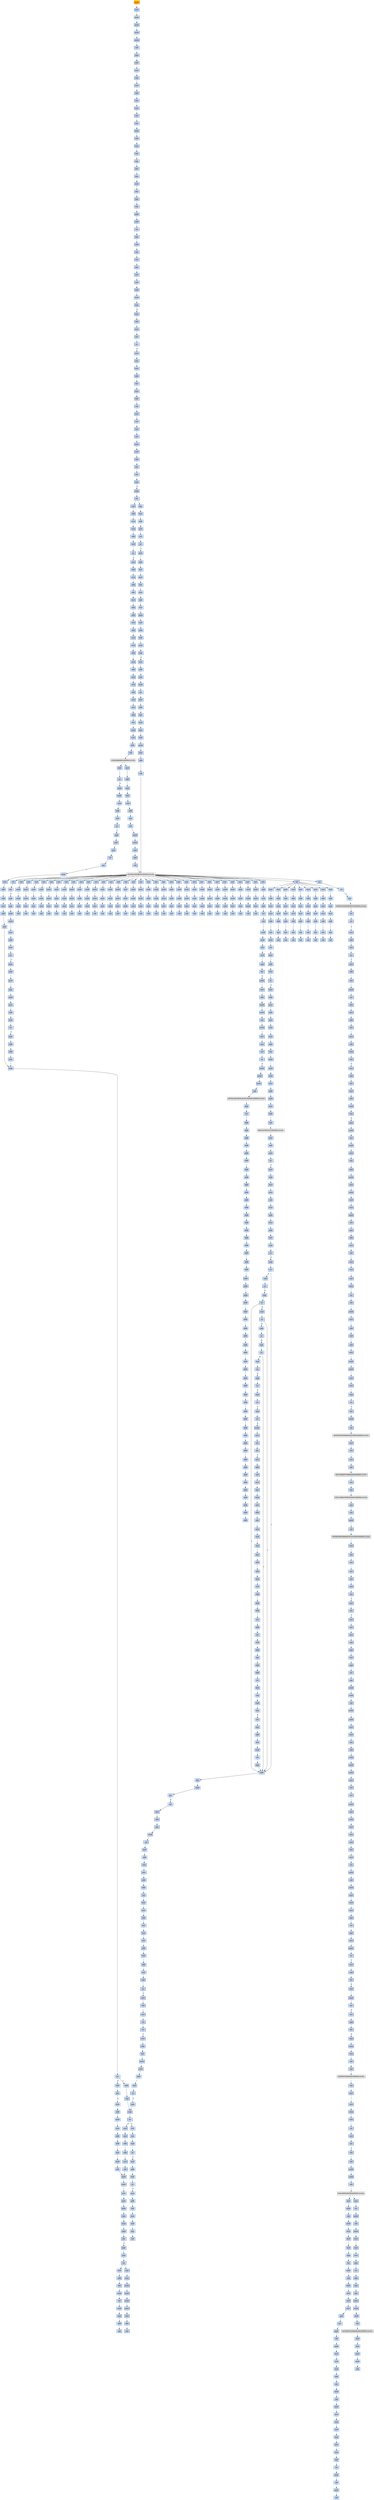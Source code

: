 strict digraph G {
	graph [bgcolor=transparent,
		name=G
	];
	node [color=lightsteelblue,
		fillcolor=lightsteelblue,
		shape=rectangle,
		style=filled
	];
	a0x00423060pushl_ebp	[color=lightgrey,
		fillcolor=orange,
		label=pushl];
	a0x00423061movl_esp_ebp	[label=movl];
	a0x00423060pushl_ebp -> a0x00423061movl_esp_ebp	[color="#000000"];
	a0x00423063pushl_ebx	[label=pushl];
	a0x00423061movl_esp_ebp -> a0x00423063pushl_ebx	[color="#000000"];
	a0x00423064pushl_esi	[label=pushl];
	a0x00423063pushl_ebx -> a0x00423064pushl_esi	[color="#000000"];
	a0x00423065pushl_edi	[label=pushl];
	a0x00423064pushl_esi -> a0x00423065pushl_edi	[color="#000000"];
	a0x00423066pusha_	[label=pusha];
	a0x00423065pushl_edi -> a0x00423066pusha_	[color="#000000"];
	a0x00423067call_0x0042306c	[label=call];
	a0x00423066pusha_ -> a0x00423067call_0x0042306c	[color="#000000"];
	a0x0042306cpopl_ebp	[label=popl];
	a0x00423067call_0x0042306c -> a0x0042306cpopl_ebp	[color="#000000"];
	a0x0042306dsubl_0x40286cUINT32_ebp	[label=subl];
	a0x0042306cpopl_ebp -> a0x0042306dsubl_0x40286cUINT32_ebp	[color="#000000"];
	a0x00423073movl_0x40345dUINT32_ecx	[label=movl];
	a0x0042306dsubl_0x40286cUINT32_ebp -> a0x00423073movl_0x40345dUINT32_ecx	[color="#000000"];
	a0x00423078subl_0x4028c6UINT32_ecx	[label=subl];
	a0x00423073movl_0x40345dUINT32_ecx -> a0x00423078subl_0x4028c6UINT32_ecx	[color="#000000"];
	a0x0042307emovl_ebp_edx	[label=movl];
	a0x00423078subl_0x4028c6UINT32_ecx -> a0x0042307emovl_ebp_edx	[color="#000000"];
	a0x00423080addl_0x4028c6UINT32_edx	[label=addl];
	a0x0042307emovl_ebp_edx -> a0x00423080addl_0x4028c6UINT32_edx	[color="#000000"];
	a0x00423086leal_edx__edi	[label=leal];
	a0x00423080addl_0x4028c6UINT32_edx -> a0x00423086leal_edx__edi	[color="#000000"];
	a0x00423088movl_edi_esi	[label=movl];
	a0x00423086leal_edx__edi -> a0x00423088movl_edi_esi	[color="#000000"];
	a0x0042308axorl_eax_eax	[label=xorl];
	a0x00423088movl_edi_esi -> a0x0042308axorl_eax_eax	[color="#000000"];
	a0x0042308cjmp_0x00423092	[label=jmp];
	a0x0042308axorl_eax_eax -> a0x0042308cjmp_0x00423092	[color="#000000"];
	a0x00423092lodsb_ds_esi__al	[label=lodsb];
	a0x0042308cjmp_0x00423092 -> a0x00423092lodsb_ds_esi__al	[color="#000000"];
	a0x00423093subb_cl_al	[label=subb];
	a0x00423092lodsb_ds_esi__al -> a0x00423093subb_cl_al	[color="#000000"];
	a0x00423095xorb_0x73UINT8_al	[label=xorb];
	a0x00423093subb_cl_al -> a0x00423095xorb_0x73UINT8_al	[color="#000000"];
	a0x00423097jmp_0x0042309a	[label=jmp];
	a0x00423095xorb_0x73UINT8_al -> a0x00423097jmp_0x0042309a	[color="#000000"];
	a0x0042309anop_	[label=nop];
	a0x00423097jmp_0x0042309a -> a0x0042309anop_	[color="#000000"];
	a0x0042309bjmp_0x0042309e	[label=jmp];
	a0x0042309anop_ -> a0x0042309bjmp_0x0042309e	[color="#000000"];
	a0x0042309ejmp_0x004230a1	[label=jmp];
	a0x0042309bjmp_0x0042309e -> a0x0042309ejmp_0x004230a1	[color="#000000"];
	a0x004230a1xorb_0xffffffb5UINT8_al	[label=xorb];
	a0x0042309ejmp_0x004230a1 -> a0x004230a1xorb_0xffffffb5UINT8_al	[color="#000000"];
	a0x004230a3jmp_0x004230a6	[label=jmp];
	a0x004230a1xorb_0xffffffb5UINT8_al -> a0x004230a3jmp_0x004230a6	[color="#000000"];
	a0x004230a6jmp_0x004230a9	[label=jmp];
	a0x004230a3jmp_0x004230a6 -> a0x004230a6jmp_0x004230a9	[color="#000000"];
	a0x004230a9nop_	[label=nop];
	a0x004230a6jmp_0x004230a9 -> a0x004230a9nop_	[color="#000000"];
	a0x004230aaaddb_0x52UINT8_al	[label=addb];
	a0x004230a9nop_ -> a0x004230aaaddb_0x52UINT8_al	[color="#000000"];
	a0x004230acsubb_cl_al	[label=subb];
	a0x004230aaaddb_0x52UINT8_al -> a0x004230acsubb_cl_al	[color="#000000"];
	a0x004230aeclc_	[label=clc];
	a0x004230acsubb_cl_al -> a0x004230aeclc_	[color="#000000"];
	a0x004230afjmp_0x004230b2	[label=jmp];
	a0x004230aeclc_ -> a0x004230afjmp_0x004230b2	[color="#000000"];
	a0x004230b2subb_cl_al	[label=subb];
	a0x004230afjmp_0x004230b2 -> a0x004230b2subb_cl_al	[color="#000000"];
	a0x004230b4nop_	[label=nop];
	a0x004230b2subb_cl_al -> a0x004230b4nop_	[color="#000000"];
	a0x004230b5rorb_0x69UINT8_al	[label=rorb];
	a0x004230b4nop_ -> a0x004230b5rorb_0x69UINT8_al	[color="#000000"];
	a0x004230b8jmp_0x004230bb	[label=jmp];
	a0x004230b5rorb_0x69UINT8_al -> a0x004230b8jmp_0x004230bb	[color="#000000"];
	a0x004230bbrorb_0x5bUINT8_al	[label=rorb];
	a0x004230b8jmp_0x004230bb -> a0x004230bbrorb_0x5bUINT8_al	[color="#000000"];
	a0x004230berorb_0xffffffcaUINT8_al	[label=rorb];
	a0x004230bbrorb_0x5bUINT8_al -> a0x004230berorb_0xffffffcaUINT8_al	[color="#000000"];
	a0x004230c1subb_cl_al	[label=subb];
	a0x004230berorb_0xffffffcaUINT8_al -> a0x004230c1subb_cl_al	[color="#000000"];
	a0x004230c3stosb_al_es_edi_	[label=stosb];
	a0x004230c1subb_cl_al -> a0x004230c3stosb_al_es_edi_	[color="#000000"];
	a0x004230c4loop_0x00423092	[label=loop];
	a0x004230c3stosb_al_es_edi_ -> a0x004230c4loop_0x00423092	[color="#000000"];
	a0x004230c6movl_ebp_edx	[label=movl];
	a0x004230c4loop_0x00423092 -> a0x004230c6movl_ebp_edx	[color="#000000",
		label=F];
	a0x004230c8addl_0x40321fUINT32_edx	[label=addl];
	a0x004230c6movl_ebp_edx -> a0x004230c8addl_0x40321fUINT32_edx	[color="#000000"];
	a0x004230cemovl_0x20esp__eax	[label=movl];
	a0x004230c8addl_0x40321fUINT32_edx -> a0x004230cemovl_0x20esp__eax	[color="#000000"];
	a0x004230d2incl_eax	[label=incl];
	a0x004230cemovl_0x20esp__eax -> a0x004230d2incl_eax	[color="#000000"];
	a0x004230d3js_0x004230dd	[label=js];
	a0x004230d2incl_eax -> a0x004230d3js_0x004230dd	[color="#000000"];
	a0x004230d5movl_0x1UINT32_edx_	[label=movl];
	a0x004230d3js_0x004230dd -> a0x004230d5movl_0x1UINT32_edx_	[color="#000000",
		label=F];
	a0x004230dbjmp_0x004230e3	[label=jmp];
	a0x004230d5movl_0x1UINT32_edx_ -> a0x004230dbjmp_0x004230e3	[color="#000000"];
	a0x004230e3movl_ebp_edx	[label=movl];
	a0x004230dbjmp_0x004230e3 -> a0x004230e3movl_ebp_edx	[color="#000000"];
	a0x004230e5addl_0x402866UINT32_edx	[label=addl];
	a0x004230e3movl_ebp_edx -> a0x004230e5addl_0x402866UINT32_edx	[color="#000000"];
	a0x004230ebleal_edx__eax	[label=leal];
	a0x004230e5addl_0x402866UINT32_edx -> a0x004230ebleal_edx__eax	[color="#000000"];
	a0x004230edmovl_0x403065UINT32_ecx	[label=movl];
	a0x004230ebleal_edx__eax -> a0x004230edmovl_0x403065UINT32_ecx	[color="#000000"];
	a0x004230f2subl_0x402866UINT32_ecx	[label=subl];
	a0x004230edmovl_0x403065UINT32_ecx -> a0x004230f2subl_0x402866UINT32_ecx	[color="#000000"];
	a0x004230f8call_0x00423401	[label=call];
	a0x004230f2subl_0x402866UINT32_ecx -> a0x004230f8call_0x00423401	[color="#000000"];
	a0x00423401movl_eax_edi	[label=movl];
	a0x004230f8call_0x00423401 -> a0x00423401movl_eax_edi	[color="#000000"];
	a0x00423403xorl_eax_eax	[label=xorl];
	a0x00423401movl_eax_edi -> a0x00423403xorl_eax_eax	[color="#000000"];
	a0x00423405xorl_ebx_ebx	[label=xorl];
	a0x00423403xorl_eax_eax -> a0x00423405xorl_ebx_ebx	[color="#000000"];
	a0x00423407xorl_edx_edx	[label=xorl];
	a0x00423405xorl_ebx_ebx -> a0x00423407xorl_edx_edx	[color="#000000"];
	a0x00423409movb_edi__al	[label=movb];
	a0x00423407xorl_edx_edx -> a0x00423409movb_edi__al	[color="#000000"];
	a0x0042340bmull_edx_eax	[label=mull];
	a0x00423409movb_edi__al -> a0x0042340bmull_edx_eax	[color="#000000"];
	a0x0042340daddl_eax_ebx	[label=addl];
	a0x0042340bmull_edx_eax -> a0x0042340daddl_eax_ebx	[color="#000000"];
	a0x0042340fincl_edx	[label=incl];
	a0x0042340daddl_eax_ebx -> a0x0042340fincl_edx	[color="#000000"];
	a0x00423410incl_edi	[label=incl];
	a0x0042340fincl_edx -> a0x00423410incl_edi	[color="#000000"];
	a0x00423411loop_0x00423409	[label=loop];
	a0x00423410incl_edi -> a0x00423411loop_0x00423409	[color="#000000"];
	a0x00423413xchgl_eax_ebx	[label=xchgl];
	a0x00423411loop_0x00423409 -> a0x00423413xchgl_eax_ebx	[color="#000000",
		label=F];
	a0x00423414ret	[label=ret];
	a0x00423413xchgl_eax_ebx -> a0x00423414ret	[color="#000000"];
	a0x004230fdmovl_ebp_edx	[label=movl];
	a0x00423414ret -> a0x004230fdmovl_ebp_edx	[color="#000000"];
	a0x00423815jmp_0x00423819	[label=jmp];
	a0x00423414ret -> a0x00423815jmp_0x00423819	[color="#000000"];
	a0x004230ffaddl_0x40321bUINT32_edx	[label=addl];
	a0x004230fdmovl_ebp_edx -> a0x004230ffaddl_0x40321bUINT32_edx	[color="#000000"];
	a0x00423105movl_eax_edx_	[label=movl];
	a0x004230ffaddl_0x40321bUINT32_edx -> a0x00423105movl_eax_edx_	[color="#000000"];
	a0x00423107movl_ebp_edx	[label=movl];
	a0x00423105movl_eax_edx_ -> a0x00423107movl_ebp_edx	[color="#000000"];
	a0x00423109addl_0x403213UINT32_edx	[label=addl];
	a0x00423107movl_ebp_edx -> a0x00423109addl_0x403213UINT32_edx	[color="#000000"];
	a0x0042310ftestl_0x1UINT32_edx_	[label=testl];
	a0x00423109addl_0x403213UINT32_edx -> a0x0042310ftestl_0x1UINT32_edx_	[color="#000000"];
	a0x00423115je_0x0042315f	[label=je];
	a0x0042310ftestl_0x1UINT32_edx_ -> a0x00423115je_0x0042315f	[color="#000000"];
	a0x0042315fmovl_ebp_edx	[label=movl];
	a0x00423115je_0x0042315f -> a0x0042315fmovl_ebp_edx	[color="#000000",
		label=T];
	a0x00423161addl_0x40320bUINT32_edx	[label=addl];
	a0x0042315fmovl_ebp_edx -> a0x00423161addl_0x40320bUINT32_edx	[color="#000000"];
	a0x00423167movl_edx__eax	[label=movl];
	a0x00423161addl_0x40320bUINT32_edx -> a0x00423167movl_edx__eax	[color="#000000"];
	a0x00423169addl_0x3ceax__eax	[label=addl];
	a0x00423167movl_edx__eax -> a0x00423169addl_0x3ceax__eax	[color="#000000"];
	a0x0042316caddl_0x80UINT32_eax	[label=addl];
	a0x00423169addl_0x3ceax__eax -> a0x0042316caddl_0x80UINT32_eax	[color="#000000"];
	a0x00423171movl_eax__ecx	[label=movl];
	a0x0042316caddl_0x80UINT32_eax -> a0x00423171movl_eax__ecx	[color="#000000"];
	a0x00423173addl_edx__ecx	[label=addl];
	a0x00423171movl_eax__ecx -> a0x00423173addl_edx__ecx	[color="#000000"];
	a0x00423175addl_0x10UINT8_ecx	[label=addl];
	a0x00423173addl_edx__ecx -> a0x00423175addl_0x10UINT8_ecx	[color="#000000"];
	a0x00423178movl_ecx__eax	[label=movl];
	a0x00423175addl_0x10UINT8_ecx -> a0x00423178movl_ecx__eax	[color="#000000"];
	a0x0042317aaddl_edx__eax	[label=addl];
	a0x00423178movl_ecx__eax -> a0x0042317aaddl_edx__eax	[color="#000000"];
	a0x0042317cmovl_eax__ebx	[label=movl];
	a0x0042317aaddl_edx__eax -> a0x0042317cmovl_eax__ebx	[color="#000000"];
	a0x0042317emovl_ebp_edx	[label=movl];
	a0x0042317cmovl_eax__ebx -> a0x0042317emovl_ebp_edx	[color="#000000"];
	a0x00423180addl_0x403397UINT32_edx	[label=addl];
	a0x0042317emovl_ebp_edx -> a0x00423180addl_0x403397UINT32_edx	[color="#000000"];
	a0x00423186movl_ebx_edx_	[label=movl];
	a0x00423180addl_0x403397UINT32_edx -> a0x00423186movl_ebx_edx_	[color="#000000"];
	a0x00423188addl_0x4UINT8_eax	[label=addl];
	a0x00423186movl_ebx_edx_ -> a0x00423188addl_0x4UINT8_eax	[color="#000000"];
	a0x0042318bmovl_eax__ebx	[label=movl];
	a0x00423188addl_0x4UINT8_eax -> a0x0042318bmovl_eax__ebx	[color="#000000"];
	a0x0042318dmovl_ebp_edx	[label=movl];
	a0x0042318bmovl_eax__ebx -> a0x0042318dmovl_ebp_edx	[color="#000000"];
	a0x0042318faddl_0x40339bUINT32_edx	[label=addl];
	a0x0042318dmovl_ebp_edx -> a0x0042318faddl_0x40339bUINT32_edx	[color="#000000"];
	a0x00423195movl_ebx_edx_	[label=movl];
	a0x0042318faddl_0x40339bUINT32_edx -> a0x00423195movl_ebx_edx_	[color="#000000"];
	a0x00423197movl_ebp_edx	[label=movl];
	a0x00423195movl_ebx_edx_ -> a0x00423197movl_ebp_edx	[color="#000000"];
	a0x00423199addl_0x40339fUINT32_edx	[label=addl];
	a0x00423197movl_ebp_edx -> a0x00423199addl_0x40339fUINT32_edx	[color="#000000"];
	a0x0042319fleal_edx__eax	[label=leal];
	a0x00423199addl_0x40339fUINT32_edx -> a0x0042319fleal_edx__eax	[color="#000000"];
	a0x004231a1pushl_eax	[label=pushl];
	a0x0042319fleal_edx__eax -> a0x004231a1pushl_eax	[color="#000000"];
	a0x004231a2movl_ebp_edx	[label=movl];
	a0x004231a1pushl_eax -> a0x004231a2movl_ebp_edx	[color="#000000"];
	a0x004231a4addl_0x403397UINT32_edx	[label=addl];
	a0x004231a2movl_ebp_edx -> a0x004231a4addl_0x403397UINT32_edx	[color="#000000"];
	a0x004231aacall_edx_	[label=call];
	a0x004231a4addl_0x403397UINT32_edx -> a0x004231aacall_edx_	[color="#000000"];
	LOADLIBRARYA_KERNEL32_DLL	[color=lightgrey,
		fillcolor=lightgrey,
		label="LOADLIBRARYA-KERNEL32-DLL"];
	a0x004231aacall_edx_ -> LOADLIBRARYA_KERNEL32_DLL	[color="#000000"];
	a0x004231acmovl_ebp_edx	[label=movl];
	LOADLIBRARYA_KERNEL32_DLL -> a0x004231acmovl_ebp_edx	[color="#000000"];
	a0x0042367atestl_eax_eax	[label=testl];
	LOADLIBRARYA_KERNEL32_DLL -> a0x0042367atestl_eax_eax	[color="#000000"];
	a0x004231aeaddl_0x4033acUINT32_edx	[label=addl];
	a0x004231acmovl_ebp_edx -> a0x004231aeaddl_0x4033acUINT32_edx	[color="#000000"];
	a0x004231b4movl_eax_esi	[label=movl];
	a0x004231aeaddl_0x4033acUINT32_edx -> a0x004231b4movl_eax_esi	[color="#000000"];
	a0x004231b6movl_eax_edx_	[label=movl];
	a0x004231b4movl_eax_esi -> a0x004231b6movl_eax_edx_	[color="#000000"];
	a0x004231b8movl_ebp_edx	[label=movl];
	a0x004231b6movl_eax_edx_ -> a0x004231b8movl_ebp_edx	[color="#000000"];
	a0x004231baaddl_0x4033b0UINT32_edx	[label=addl];
	a0x004231b8movl_ebp_edx -> a0x004231baaddl_0x4033b0UINT32_edx	[color="#000000"];
	a0x004231c0leal_edx__eax	[label=leal];
	a0x004231baaddl_0x4033b0UINT32_edx -> a0x004231c0leal_edx__eax	[color="#000000"];
	a0x004231c2call_0x004232a5	[label=call];
	a0x004231c0leal_edx__eax -> a0x004231c2call_0x004232a5	[color="#000000"];
	a0x004232a5pushl_eax	[label=pushl];
	a0x004231c2call_0x004232a5 -> a0x004232a5pushl_eax	[color="#000000"];
	a0x004232a6pushl_esi	[label=pushl];
	a0x004232a5pushl_eax -> a0x004232a6pushl_esi	[color="#000000"];
	a0x004232a7movl_ebp_edx	[label=movl];
	a0x004232a6pushl_esi -> a0x004232a7movl_ebp_edx	[color="#000000"];
	a0x004232a9addl_0x40339bUINT32_edx	[label=addl];
	a0x004232a7movl_ebp_edx -> a0x004232a9addl_0x40339bUINT32_edx	[color="#000000"];
	a0x004232afcall_edx_	[label=call];
	a0x004232a9addl_0x40339bUINT32_edx -> a0x004232afcall_edx_	[color="#000000"];
	GETPROCADDRESS_KERNEL32_DLL	[color=lightgrey,
		fillcolor=lightgrey,
		label="GETPROCADDRESS-KERNEL32-DLL"];
	a0x004232afcall_edx_ -> GETPROCADDRESS_KERNEL32_DLL	[color="#000000"];
	a0x004232b1ret	[label=ret];
	GETPROCADDRESS_KERNEL32_DLL -> a0x004232b1ret	[color="#000000"];
	a0x00423700orl_eax_eax	[label=orl];
	GETPROCADDRESS_KERNEL32_DLL -> a0x00423700orl_eax_eax	[color="#000000"];
	a0x00423884orl_eax_eax	[label=orl];
	GETPROCADDRESS_KERNEL32_DLL -> a0x00423884orl_eax_eax	[color="#000000"];
	a0x0040739dxorl_0x0041d348_eax	[label=xorl];
	GETPROCADDRESS_KERNEL32_DLL -> a0x0040739dxorl_0x0041d348_eax	[color="#000000"];
	a0x004073b0xorl_0x0041d348_eax	[label=xorl];
	GETPROCADDRESS_KERNEL32_DLL -> a0x004073b0xorl_0x0041d348_eax	[color="#000000"];
	a0x004073c3xorl_0x0041d348_eax	[label=xorl];
	GETPROCADDRESS_KERNEL32_DLL -> a0x004073c3xorl_0x0041d348_eax	[color="#000000"];
	a0x004073d6xorl_0x0041d348_eax	[label=xorl];
	GETPROCADDRESS_KERNEL32_DLL -> a0x004073d6xorl_0x0041d348_eax	[color="#000000"];
	a0x004073e9xorl_0x0041d348_eax	[label=xorl];
	GETPROCADDRESS_KERNEL32_DLL -> a0x004073e9xorl_0x0041d348_eax	[color="#000000"];
	a0x004073fcxorl_0x0041d348_eax	[label=xorl];
	GETPROCADDRESS_KERNEL32_DLL -> a0x004073fcxorl_0x0041d348_eax	[color="#000000"];
	a0x0040740fxorl_0x0041d348_eax	[label=xorl];
	GETPROCADDRESS_KERNEL32_DLL -> a0x0040740fxorl_0x0041d348_eax	[color="#000000"];
	a0x00407422xorl_0x0041d348_eax	[label=xorl];
	GETPROCADDRESS_KERNEL32_DLL -> a0x00407422xorl_0x0041d348_eax	[color="#000000"];
	a0x00407435xorl_0x0041d348_eax	[label=xorl];
	GETPROCADDRESS_KERNEL32_DLL -> a0x00407435xorl_0x0041d348_eax	[color="#000000"];
	a0x00407448xorl_0x0041d348_eax	[label=xorl];
	GETPROCADDRESS_KERNEL32_DLL -> a0x00407448xorl_0x0041d348_eax	[color="#000000"];
	a0x0040745bxorl_0x0041d348_eax	[label=xorl];
	GETPROCADDRESS_KERNEL32_DLL -> a0x0040745bxorl_0x0041d348_eax	[color="#000000"];
	a0x0040746exorl_0x0041d348_eax	[label=xorl];
	GETPROCADDRESS_KERNEL32_DLL -> a0x0040746exorl_0x0041d348_eax	[color="#000000"];
	a0x00407481xorl_0x0041d348_eax	[label=xorl];
	GETPROCADDRESS_KERNEL32_DLL -> a0x00407481xorl_0x0041d348_eax	[color="#000000"];
	a0x00407494xorl_0x0041d348_eax	[label=xorl];
	GETPROCADDRESS_KERNEL32_DLL -> a0x00407494xorl_0x0041d348_eax	[color="#000000"];
	a0x004074a7xorl_0x0041d348_eax	[label=xorl];
	GETPROCADDRESS_KERNEL32_DLL -> a0x004074a7xorl_0x0041d348_eax	[color="#000000"];
	a0x004074baxorl_0x0041d348_eax	[label=xorl];
	GETPROCADDRESS_KERNEL32_DLL -> a0x004074baxorl_0x0041d348_eax	[color="#000000"];
	a0x004074cdxorl_0x0041d348_eax	[label=xorl];
	GETPROCADDRESS_KERNEL32_DLL -> a0x004074cdxorl_0x0041d348_eax	[color="#000000"];
	a0x004074e0xorl_0x0041d348_eax	[label=xorl];
	GETPROCADDRESS_KERNEL32_DLL -> a0x004074e0xorl_0x0041d348_eax	[color="#000000"];
	a0x004074f3xorl_0x0041d348_eax	[label=xorl];
	GETPROCADDRESS_KERNEL32_DLL -> a0x004074f3xorl_0x0041d348_eax	[color="#000000"];
	a0x00407506xorl_0x0041d348_eax	[label=xorl];
	GETPROCADDRESS_KERNEL32_DLL -> a0x00407506xorl_0x0041d348_eax	[color="#000000"];
	a0x00407519xorl_0x0041d348_eax	[label=xorl];
	GETPROCADDRESS_KERNEL32_DLL -> a0x00407519xorl_0x0041d348_eax	[color="#000000"];
	a0x0040752cxorl_0x0041d348_eax	[label=xorl];
	GETPROCADDRESS_KERNEL32_DLL -> a0x0040752cxorl_0x0041d348_eax	[color="#000000"];
	a0x0040753fxorl_0x0041d348_eax	[label=xorl];
	GETPROCADDRESS_KERNEL32_DLL -> a0x0040753fxorl_0x0041d348_eax	[color="#000000"];
	a0x00407552xorl_0x0041d348_eax	[label=xorl];
	GETPROCADDRESS_KERNEL32_DLL -> a0x00407552xorl_0x0041d348_eax	[color="#000000"];
	a0x00407565xorl_0x0041d348_eax	[label=xorl];
	GETPROCADDRESS_KERNEL32_DLL -> a0x00407565xorl_0x0041d348_eax	[color="#000000"];
	a0x00407578xorl_0x0041d348_eax	[label=xorl];
	GETPROCADDRESS_KERNEL32_DLL -> a0x00407578xorl_0x0041d348_eax	[color="#000000"];
	a0x0040758bxorl_0x0041d348_eax	[label=xorl];
	GETPROCADDRESS_KERNEL32_DLL -> a0x0040758bxorl_0x0041d348_eax	[color="#000000"];
	a0x0040759exorl_0x0041d348_eax	[label=xorl];
	GETPROCADDRESS_KERNEL32_DLL -> a0x0040759exorl_0x0041d348_eax	[color="#000000"];
	a0x004075b1xorl_0x0041d348_eax	[label=xorl];
	GETPROCADDRESS_KERNEL32_DLL -> a0x004075b1xorl_0x0041d348_eax	[color="#000000"];
	a0x004075c4xorl_0x0041d348_eax	[label=xorl];
	GETPROCADDRESS_KERNEL32_DLL -> a0x004075c4xorl_0x0041d348_eax	[color="#000000"];
	a0x004075d7xorl_0x0041d348_eax	[label=xorl];
	GETPROCADDRESS_KERNEL32_DLL -> a0x004075d7xorl_0x0041d348_eax	[color="#000000"];
	a0x004075eaxorl_0x0041d348_eax	[label=xorl];
	GETPROCADDRESS_KERNEL32_DLL -> a0x004075eaxorl_0x0041d348_eax	[color="#000000"];
	a0x004075fdxorl_0x0041d348_eax	[label=xorl];
	GETPROCADDRESS_KERNEL32_DLL -> a0x004075fdxorl_0x0041d348_eax	[color="#000000"];
	a0x004231c7movl_ebp_edx	[label=movl];
	a0x004232b1ret -> a0x004231c7movl_ebp_edx	[color="#000000"];
	a0x004231e0movl_ebp_edx	[label=movl];
	a0x004232b1ret -> a0x004231e0movl_ebp_edx	[color="#000000"];
	a0x004231f9movl_ebp_edx	[label=movl];
	a0x004232b1ret -> a0x004231f9movl_ebp_edx	[color="#000000"];
	a0x00423212movl_ebp_edx	[label=movl];
	a0x004232b1ret -> a0x00423212movl_ebp_edx	[color="#000000"];
	a0x0042322bmovl_ebp_edx	[label=movl];
	a0x004232b1ret -> a0x0042322bmovl_ebp_edx	[color="#000000"];
	a0x00423244movl_ebp_edx	[label=movl];
	a0x004232b1ret -> a0x00423244movl_ebp_edx	[color="#000000"];
	a0x0042325dmovl_ebp_edx	[label=movl];
	a0x004232b1ret -> a0x0042325dmovl_ebp_edx	[color="#000000"];
	a0x00423276movl_ebp_edx	[label=movl];
	a0x004232b1ret -> a0x00423276movl_ebp_edx	[color="#000000"];
	a0x0042328fmovl_ebp_edx	[label=movl];
	a0x004232b1ret -> a0x0042328fmovl_ebp_edx	[color="#000000"];
	a0x004231c9addl_0x4033c1UINT32_edx	[label=addl];
	a0x004231c7movl_ebp_edx -> a0x004231c9addl_0x4033c1UINT32_edx	[color="#000000"];
	a0x004231cfmovl_eax_edx_	[label=movl];
	a0x004231c9addl_0x4033c1UINT32_edx -> a0x004231cfmovl_eax_edx_	[color="#000000"];
	a0x004231d1movl_ebp_edx	[label=movl];
	a0x004231cfmovl_eax_edx_ -> a0x004231d1movl_ebp_edx	[color="#000000"];
	a0x004231d3addl_0x4033c5UINT32_edx	[label=addl];
	a0x004231d1movl_ebp_edx -> a0x004231d3addl_0x4033c5UINT32_edx	[color="#000000"];
	a0x004231d9leal_edx__eax	[label=leal];
	a0x004231d3addl_0x4033c5UINT32_edx -> a0x004231d9leal_edx__eax	[color="#000000"];
	a0x004231dbcall_0x004232a5	[label=call];
	a0x004231d9leal_edx__eax -> a0x004231dbcall_0x004232a5	[color="#000000"];
	a0x004231e2addl_0x4033d4UINT32_edx	[label=addl];
	a0x004231e0movl_ebp_edx -> a0x004231e2addl_0x4033d4UINT32_edx	[color="#000000"];
	a0x004231e8movl_eax_edx_	[label=movl];
	a0x004231e2addl_0x4033d4UINT32_edx -> a0x004231e8movl_eax_edx_	[color="#000000"];
	a0x004231eamovl_ebp_edx	[label=movl];
	a0x004231e8movl_eax_edx_ -> a0x004231eamovl_ebp_edx	[color="#000000"];
	a0x004231ecaddl_0x4033d8UINT32_edx	[label=addl];
	a0x004231eamovl_ebp_edx -> a0x004231ecaddl_0x4033d8UINT32_edx	[color="#000000"];
	a0x004231f2leal_edx__eax	[label=leal];
	a0x004231ecaddl_0x4033d8UINT32_edx -> a0x004231f2leal_edx__eax	[color="#000000"];
	a0x004231f4call_0x004232a5	[label=call];
	a0x004231f2leal_edx__eax -> a0x004231f4call_0x004232a5	[color="#000000"];
	a0x004231fbaddl_0x4033ebUINT32_edx	[label=addl];
	a0x004231f9movl_ebp_edx -> a0x004231fbaddl_0x4033ebUINT32_edx	[color="#000000"];
	a0x00423201movl_eax_edx_	[label=movl];
	a0x004231fbaddl_0x4033ebUINT32_edx -> a0x00423201movl_eax_edx_	[color="#000000"];
	a0x00423203movl_ebp_edx	[label=movl];
	a0x00423201movl_eax_edx_ -> a0x00423203movl_ebp_edx	[color="#000000"];
	a0x00423205addl_0x4033efUINT32_edx	[label=addl];
	a0x00423203movl_ebp_edx -> a0x00423205addl_0x4033efUINT32_edx	[color="#000000"];
	a0x0042320bleal_edx__eax	[label=leal];
	a0x00423205addl_0x4033efUINT32_edx -> a0x0042320bleal_edx__eax	[color="#000000"];
	a0x0042320dcall_0x004232a5	[label=call];
	a0x0042320bleal_edx__eax -> a0x0042320dcall_0x004232a5	[color="#000000"];
	a0x00423214addl_0x4033fbUINT32_edx	[label=addl];
	a0x00423212movl_ebp_edx -> a0x00423214addl_0x4033fbUINT32_edx	[color="#000000"];
	a0x0042321amovl_eax_edx_	[label=movl];
	a0x00423214addl_0x4033fbUINT32_edx -> a0x0042321amovl_eax_edx_	[color="#000000"];
	a0x0042321cmovl_ebp_edx	[label=movl];
	a0x0042321amovl_eax_edx_ -> a0x0042321cmovl_ebp_edx	[color="#000000"];
	a0x0042321eaddl_0x4033ffUINT32_edx	[label=addl];
	a0x0042321cmovl_ebp_edx -> a0x0042321eaddl_0x4033ffUINT32_edx	[color="#000000"];
	a0x00423224leal_edx__eax	[label=leal];
	a0x0042321eaddl_0x4033ffUINT32_edx -> a0x00423224leal_edx__eax	[color="#000000"];
	a0x00423226call_0x004232a5	[label=call];
	a0x00423224leal_edx__eax -> a0x00423226call_0x004232a5	[color="#000000"];
	a0x0042322daddl_0x40340bUINT32_edx	[label=addl];
	a0x0042322bmovl_ebp_edx -> a0x0042322daddl_0x40340bUINT32_edx	[color="#000000"];
	a0x00423233movl_eax_edx_	[label=movl];
	a0x0042322daddl_0x40340bUINT32_edx -> a0x00423233movl_eax_edx_	[color="#000000"];
	a0x00423235movl_ebp_edx	[label=movl];
	a0x00423233movl_eax_edx_ -> a0x00423235movl_ebp_edx	[color="#000000"];
	a0x00423237addl_0x40340fUINT32_edx	[label=addl];
	a0x00423235movl_ebp_edx -> a0x00423237addl_0x40340fUINT32_edx	[color="#000000"];
	a0x0042323dleal_edx__eax	[label=leal];
	a0x00423237addl_0x40340fUINT32_edx -> a0x0042323dleal_edx__eax	[color="#000000"];
	a0x0042323fcall_0x004232a5	[label=call];
	a0x0042323dleal_edx__eax -> a0x0042323fcall_0x004232a5	[color="#000000"];
	a0x00423246addl_0x40341aUINT32_edx	[label=addl];
	a0x00423244movl_ebp_edx -> a0x00423246addl_0x40341aUINT32_edx	[color="#000000"];
	a0x0042324cmovl_eax_edx_	[label=movl];
	a0x00423246addl_0x40341aUINT32_edx -> a0x0042324cmovl_eax_edx_	[color="#000000"];
	a0x0042324emovl_ebp_edx	[label=movl];
	a0x0042324cmovl_eax_edx_ -> a0x0042324emovl_ebp_edx	[color="#000000"];
	a0x00423250addl_0x40341eUINT32_edx	[label=addl];
	a0x0042324emovl_ebp_edx -> a0x00423250addl_0x40341eUINT32_edx	[color="#000000"];
	a0x00423256leal_edx__eax	[label=leal];
	a0x00423250addl_0x40341eUINT32_edx -> a0x00423256leal_edx__eax	[color="#000000"];
	a0x00423258call_0x004232a5	[label=call];
	a0x00423256leal_edx__eax -> a0x00423258call_0x004232a5	[color="#000000"];
	a0x0042325faddl_0x403427UINT32_edx	[label=addl];
	a0x0042325dmovl_ebp_edx -> a0x0042325faddl_0x403427UINT32_edx	[color="#000000"];
	a0x00423265movl_eax_edx_	[label=movl];
	a0x0042325faddl_0x403427UINT32_edx -> a0x00423265movl_eax_edx_	[color="#000000"];
	a0x00423267movl_ebp_edx	[label=movl];
	a0x00423265movl_eax_edx_ -> a0x00423267movl_ebp_edx	[color="#000000"];
	a0x00423269addl_0x40342bUINT32_edx	[label=addl];
	a0x00423267movl_ebp_edx -> a0x00423269addl_0x40342bUINT32_edx	[color="#000000"];
	a0x0042326fleal_edx__eax	[label=leal];
	a0x00423269addl_0x40342bUINT32_edx -> a0x0042326fleal_edx__eax	[color="#000000"];
	a0x00423271call_0x004232a5	[label=call];
	a0x0042326fleal_edx__eax -> a0x00423271call_0x004232a5	[color="#000000"];
	a0x00423278addl_0x403437UINT32_edx	[label=addl];
	a0x00423276movl_ebp_edx -> a0x00423278addl_0x403437UINT32_edx	[color="#000000"];
	a0x0042327emovl_eax_edx_	[label=movl];
	a0x00423278addl_0x403437UINT32_edx -> a0x0042327emovl_eax_edx_	[color="#000000"];
	a0x00423280movl_ebp_edx	[label=movl];
	a0x0042327emovl_eax_edx_ -> a0x00423280movl_ebp_edx	[color="#000000"];
	a0x00423282addl_0x40343bUINT32_edx	[label=addl];
	a0x00423280movl_ebp_edx -> a0x00423282addl_0x40343bUINT32_edx	[color="#000000"];
	a0x00423288leal_edx__eax	[label=leal];
	a0x00423282addl_0x40343bUINT32_edx -> a0x00423288leal_edx__eax	[color="#000000"];
	a0x0042328acall_0x004232a5	[label=call];
	a0x00423288leal_edx__eax -> a0x0042328acall_0x004232a5	[color="#000000"];
	a0x00423291addl_0x403447UINT32_edx	[label=addl];
	a0x0042328fmovl_ebp_edx -> a0x00423291addl_0x403447UINT32_edx	[color="#000000"];
	a0x00423297movl_eax_edx_	[label=movl];
	a0x00423291addl_0x403447UINT32_edx -> a0x00423297movl_eax_edx_	[color="#000000"];
	a0x00423299movl_ebp_edx	[label=movl];
	a0x00423297movl_eax_edx_ -> a0x00423299movl_ebp_edx	[color="#000000"];
	a0x0042329baddl_0x402ab2UINT32_edx	[label=addl];
	a0x00423299movl_ebp_edx -> a0x0042329baddl_0x402ab2UINT32_edx	[color="#000000"];
	a0x004232a1leal_edx__eax	[label=leal];
	a0x0042329baddl_0x402ab2UINT32_edx -> a0x004232a1leal_edx__eax	[color="#000000"];
	a0x004232a3pushl_eax	[label=pushl];
	a0x004232a1leal_edx__eax -> a0x004232a3pushl_eax	[color="#000000"];
	a0x004232a4ret	[label=ret];
	a0x004232a3pushl_eax -> a0x004232a4ret	[color="#000000"];
	a0x004232b2movl_ebp_edx	[label=movl];
	a0x004232a4ret -> a0x004232b2movl_ebp_edx	[color="#000000"];
	a0x004232b4addl_0x403213UINT32_edx	[label=addl];
	a0x004232b2movl_ebp_edx -> a0x004232b4addl_0x403213UINT32_edx	[color="#000000"];
	a0x004232batestl_0x10UINT32_edx_	[label=testl];
	a0x004232b4addl_0x403213UINT32_edx -> a0x004232batestl_0x10UINT32_edx_	[color="#000000"];
	a0x004232c0je_0x004232fd	[label=je];
	a0x004232batestl_0x10UINT32_edx_ -> a0x004232c0je_0x004232fd	[color="#000000"];
	a0x004232fdmovl_ebp_edx	[label=movl];
	a0x004232c0je_0x004232fd -> a0x004232fdmovl_ebp_edx	[color="#000000",
		label=T];
	a0x004232ffaddl_0x40320bUINT32_edx	[label=addl];
	a0x004232fdmovl_ebp_edx -> a0x004232ffaddl_0x40320bUINT32_edx	[color="#000000"];
	a0x00423305movl_edx__edi	[label=movl];
	a0x004232ffaddl_0x40320bUINT32_edx -> a0x00423305movl_edx__edi	[color="#000000"];
	a0x00423307addl_0x3cedi__edi	[label=addl];
	a0x00423305movl_edx__edi -> a0x00423307addl_0x3cedi__edi	[color="#000000"];
	a0x0042330amovl_edx__esi	[label=movl];
	a0x00423307addl_0x3cedi__edi -> a0x0042330amovl_edx__esi	[color="#000000"];
	a0x0042330cmovl_0x54edi__ecx	[label=movl];
	a0x0042330amovl_edx__esi -> a0x0042330cmovl_0x54edi__ecx	[color="#000000"];
	a0x0042330fmovl_ebp_edx	[label=movl];
	a0x0042330cmovl_0x54edi__ecx -> a0x0042330fmovl_ebp_edx	[color="#000000"];
	a0x00423311addl_0x403479UINT32_edx	[label=addl];
	a0x0042330fmovl_ebp_edx -> a0x00423311addl_0x403479UINT32_edx	[color="#000000"];
	a0x00423317leal_edx__eax	[label=leal];
	a0x00423311addl_0x403479UINT32_edx -> a0x00423317leal_edx__eax	[color="#000000"];
	a0x00423319pushl_eax	[label=pushl];
	a0x00423317leal_edx__eax -> a0x00423319pushl_eax	[color="#000000"];
	a0x0042331apushl_0x4UINT8	[label=pushl];
	a0x00423319pushl_eax -> a0x0042331apushl_0x4UINT8	[color="#000000"];
	a0x0042331cpushl_ecx	[label=pushl];
	a0x0042331apushl_0x4UINT8 -> a0x0042331cpushl_ecx	[color="#000000"];
	a0x0042331dmovl_ebp_edx	[label=movl];
	a0x0042331cpushl_ecx -> a0x0042331dmovl_ebp_edx	[color="#000000"];
	a0x0042331faddl_0x40320bUINT32_edx	[label=addl];
	a0x0042331dmovl_ebp_edx -> a0x0042331faddl_0x40320bUINT32_edx	[color="#000000"];
	a0x00423325pushl_edx_	[label=pushl];
	a0x0042331faddl_0x40320bUINT32_edx -> a0x00423325pushl_edx_	[color="#000000"];
	a0x00423327movl_ebp_edx	[label=movl];
	a0x00423325pushl_edx_ -> a0x00423327movl_ebp_edx	[color="#000000"];
	a0x00423329addl_0x4033d4UINT32_edx	[label=addl];
	a0x00423327movl_ebp_edx -> a0x00423329addl_0x4033d4UINT32_edx	[color="#000000"];
	a0x0042332fcall_edx_	[label=call];
	a0x00423329addl_0x4033d4UINT32_edx -> a0x0042332fcall_edx_	[color="#000000"];
	VIRTUALPROTECT_KERNEL32_DLL	[color=lightgrey,
		fillcolor=lightgrey,
		label="VIRTUALPROTECT-KERNEL32-DLL"];
	a0x0042332fcall_edx_ -> VIRTUALPROTECT_KERNEL32_DLL	[color="#000000"];
	a0x00423331movl_ebp_edx	[label=movl];
	VIRTUALPROTECT_KERNEL32_DLL -> a0x00423331movl_ebp_edx	[color="#000000"];
	a0x00423333addl_0x403213UINT32_edx	[label=addl];
	a0x00423331movl_ebp_edx -> a0x00423333addl_0x403213UINT32_edx	[color="#000000"];
	a0x00423339testl_0x8UINT32_edx_	[label=testl];
	a0x00423333addl_0x403213UINT32_edx -> a0x00423339testl_0x8UINT32_edx_	[color="#000000"];
	a0x0042333fje_0x0042342e	[label=je];
	a0x00423339testl_0x8UINT32_edx_ -> a0x0042333fje_0x0042342e	[color="#000000"];
	a0x0042342emovl_ebp_edx	[label=movl];
	a0x0042333fje_0x0042342e -> a0x0042342emovl_ebp_edx	[color="#000000",
		label=T];
	a0x00423430addl_0x40320bUINT32_edx	[label=addl];
	a0x0042342emovl_ebp_edx -> a0x00423430addl_0x40320bUINT32_edx	[color="#000000"];
	a0x00423436movl_edx__eax	[label=movl];
	a0x00423430addl_0x40320bUINT32_edx -> a0x00423436movl_edx__eax	[color="#000000"];
	a0x00423438movl_0x1UINT32_ebx	[label=movl];
	a0x00423436movl_edx__eax -> a0x00423438movl_0x1UINT32_ebx	[color="#000000"];
	a0x0042343dcall_0x00423494	[label=call];
	a0x00423438movl_0x1UINT32_ebx -> a0x0042343dcall_0x00423494	[color="#000000"];
	a0x00423494movl_eax_edi	[label=movl];
	a0x0042343dcall_0x00423494 -> a0x00423494movl_eax_edi	[color="#000000"];
	a0x00423496addl_0x3cedi__edi	[label=addl];
	a0x00423494movl_eax_edi -> a0x00423496addl_0x3cedi__edi	[color="#000000"];
	a0x00423499movl_edi_esi	[label=movl];
	a0x00423496addl_0x3cedi__edi -> a0x00423499movl_edi_esi	[color="#000000"];
	a0x0042349baddl_0xf8UINT32_esi	[label=addl];
	a0x00423499movl_edi_esi -> a0x0042349baddl_0xf8UINT32_esi	[color="#000000"];
	a0x004234a1xorl_edx_edx	[label=xorl];
	a0x0042349baddl_0xf8UINT32_esi -> a0x004234a1xorl_edx_edx	[color="#000000"];
	a0x004234a3cmpl_0x63727372UINT32_ds_esi_	[label=cmpl];
	a0x004234a1xorl_edx_edx -> a0x004234a3cmpl_0x63727372UINT32_ds_esi_	[color="#000000"];
	a0x004234aaje_0x0042353f	[label=je];
	a0x004234a3cmpl_0x63727372UINT32_ds_esi_ -> a0x004234aaje_0x0042353f	[color="#000000"];
	a0x004234b0cmpl_0x7273722eUINT32_ds_esi_	[label=cmpl];
	a0x004234aaje_0x0042353f -> a0x004234b0cmpl_0x7273722eUINT32_ds_esi_	[color="#000000",
		label=F];
	a0x004234b7je_0x0042353f	[label=je];
	a0x004234b0cmpl_0x7273722eUINT32_ds_esi_ -> a0x004234b7je_0x0042353f	[color="#000000"];
	a0x004234bdcmpl_0x6f6c6572UINT32_ds_esi_	[label=cmpl];
	a0x004234b7je_0x0042353f -> a0x004234bdcmpl_0x6f6c6572UINT32_ds_esi_	[color="#000000",
		label=F];
	a0x0042353faddl_0x28UINT8_esi	[label=addl];
	a0x004234b7je_0x0042353f -> a0x0042353faddl_0x28UINT8_esi	[color="#000000",
		label=T];
	a0x004234c4je_0x0042353f	[label=je];
	a0x004234bdcmpl_0x6f6c6572UINT32_ds_esi_ -> a0x004234c4je_0x0042353f	[color="#000000"];
	a0x004234c6cmpl_0x6c65722eUINT32_ds_esi_	[label=cmpl];
	a0x004234c4je_0x0042353f -> a0x004234c6cmpl_0x6c65722eUINT32_ds_esi_	[color="#000000",
		label=F];
	a0x004234cdje_0x0042353f	[label=je];
	a0x004234c6cmpl_0x6c65722eUINT32_ds_esi_ -> a0x004234cdje_0x0042353f	[color="#000000"];
	a0x004234cfcmpl_0x4379UINT32_ds_esi_	[label=cmpl];
	a0x004234cdje_0x0042353f -> a0x004234cfcmpl_0x4379UINT32_ds_esi_	[color="#000000",
		label=F];
	a0x004234cdje_0x0042353f -> a0x0042353faddl_0x28UINT8_esi	[color="#000000",
		label=T];
	a0x004234d6je_0x0042353f	[label=je];
	a0x004234cfcmpl_0x4379UINT32_ds_esi_ -> a0x004234d6je_0x0042353f	[color="#000000"];
	a0x004234d8cmpl_0x6164652eUINT32_ds_esi_	[label=cmpl];
	a0x004234d6je_0x0042353f -> a0x004234d8cmpl_0x6164652eUINT32_ds_esi_	[color="#000000",
		label=F];
	a0x004234d6je_0x0042353f -> a0x0042353faddl_0x28UINT8_esi	[color="#000000",
		label=T];
	a0x004234dfje_0x0042353f	[label=je];
	a0x004234d8cmpl_0x6164652eUINT32_ds_esi_ -> a0x004234dfje_0x0042353f	[color="#000000"];
	a0x004234e1cmpl_0x6164722eUINT32_ds_esi_	[label=cmpl];
	a0x004234dfje_0x0042353f -> a0x004234e1cmpl_0x6164722eUINT32_ds_esi_	[color="#000000",
		label=F];
	a0x004234e8je_0x0042353f	[label=je];
	a0x004234e1cmpl_0x6164722eUINT32_ds_esi_ -> a0x004234e8je_0x0042353f	[color="#000000"];
	a0x004234eacmpl_0x6164692eUINT32_ds_esi_	[label=cmpl];
	a0x004234e8je_0x0042353f -> a0x004234eacmpl_0x6164692eUINT32_ds_esi_	[color="#000000",
		label=F];
	a0x004234e8je_0x0042353f -> a0x0042353faddl_0x28UINT8_esi	[color="#000000",
		label=T];
	a0x004234f1je_0x0042353f	[label=je];
	a0x004234eacmpl_0x6164692eUINT32_ds_esi_ -> a0x004234f1je_0x0042353f	[color="#000000"];
	a0x004234f3cmpl_0x736c742eUINT32_ds_esi_	[label=cmpl];
	a0x004234f1je_0x0042353f -> a0x004234f3cmpl_0x736c742eUINT32_ds_esi_	[color="#000000",
		label=F];
	a0x004234faje_0x0042353f	[label=je];
	a0x004234f3cmpl_0x736c742eUINT32_ds_esi_ -> a0x004234faje_0x0042353f	[color="#000000"];
	a0x004234fccmpl_0x0UINT8_ds_0x14esi_	[label=cmpl];
	a0x004234faje_0x0042353f -> a0x004234fccmpl_0x0UINT8_ds_0x14esi_	[color="#000000",
		label=F];
	a0x00423501je_0x0042353f	[label=je];
	a0x004234fccmpl_0x0UINT8_ds_0x14esi_ -> a0x00423501je_0x0042353f	[color="#000000"];
	a0x00423503cmpl_0x0UINT8_ds_0x10esi_	[label=cmpl];
	a0x00423501je_0x0042353f -> a0x00423503cmpl_0x0UINT8_ds_0x10esi_	[color="#000000",
		label=F];
	a0x00423508je_0x0042353f	[label=je];
	a0x00423503cmpl_0x0UINT8_ds_0x10esi_ -> a0x00423508je_0x0042353f	[color="#000000"];
	a0x0042350apusha_	[label=pusha];
	a0x00423508je_0x0042353f -> a0x0042350apusha_	[color="#000000",
		label=F];
	a0x0042350bmovl_ds_0x10esi__ecx	[label=movl];
	a0x0042350apusha_ -> a0x0042350bmovl_ds_0x10esi__ecx	[color="#000000"];
	a0x0042350forl_ebx_ebx	[label=orl];
	a0x0042350bmovl_ds_0x10esi__ecx -> a0x0042350forl_ebx_ebx	[color="#000000"];
	a0x00423511jne_0x00423520	[label=jne];
	a0x0042350forl_ebx_ebx -> a0x00423511jne_0x00423520	[color="#000000"];
	a0x00423520movl_ds_0xcesi__esi	[label=movl];
	a0x00423511jne_0x00423520 -> a0x00423520movl_ds_0xcesi__esi	[color="#000000",
		label=T];
	a0x00423524addl_eax_esi	[label=addl];
	a0x00423520movl_ds_0xcesi__esi -> a0x00423524addl_eax_esi	[color="#000000"];
	a0x00423526call_0x0042344e	[label=call];
	a0x00423524addl_eax_esi -> a0x00423526call_0x0042344e	[color="#000000"];
	a0x0042344emovl_esi_edi	[label=movl];
	a0x00423526call_0x0042344e -> a0x0042344emovl_esi_edi	[color="#000000"];
	a0x00423450jmp_0x00423456	[label=jmp];
	a0x0042344emovl_esi_edi -> a0x00423450jmp_0x00423456	[color="#000000"];
	a0x00423456lodsb_ds_esi__al	[label=lodsb];
	a0x00423450jmp_0x00423456 -> a0x00423456lodsb_ds_esi__al	[color="#000000"];
	a0x00423457rorb_0xffffffe4UINT8_al	[label=rorb];
	a0x00423456lodsb_ds_esi__al -> a0x00423457rorb_0xffffffe4UINT8_al	[color="#000000"];
	a0x0042345aaddb_cl_al	[label=addb];
	a0x00423457rorb_0xffffffe4UINT8_al -> a0x0042345aaddb_cl_al	[color="#000000"];
	a0x0042345cnop_	[label=nop];
	a0x0042345aaddb_cl_al -> a0x0042345cnop_	[color="#000000"];
	a0x0042345dxorb_0x1dUINT8_al	[label=xorb];
	a0x0042345cnop_ -> a0x0042345dxorb_0x1dUINT8_al	[color="#000000"];
	a0x0042345fxorb_0x48UINT8_al	[label=xorb];
	a0x0042345dxorb_0x1dUINT8_al -> a0x0042345fxorb_0x48UINT8_al	[color="#000000"];
	a0x00423461nop_	[label=nop];
	a0x0042345fxorb_0x48UINT8_al -> a0x00423461nop_	[color="#000000"];
	a0x00423462jmp_0x00423465	[label=jmp];
	a0x00423461nop_ -> a0x00423462jmp_0x00423465	[color="#000000"];
	a0x00423465addb_0x22UINT8_al	[label=addb];
	a0x00423462jmp_0x00423465 -> a0x00423465addb_0x22UINT8_al	[color="#000000"];
	a0x00423467subb_0xffffff97UINT8_al	[label=subb];
	a0x00423465addb_0x22UINT8_al -> a0x00423467subb_0xffffff97UINT8_al	[color="#000000"];
	a0x00423469xorb_0x46UINT8_al	[label=xorb];
	a0x00423467subb_0xffffff97UINT8_al -> a0x00423469xorb_0x46UINT8_al	[color="#000000"];
	a0x0042346brorb_0xffffff8fUINT8_al	[label=rorb];
	a0x00423469xorb_0x46UINT8_al -> a0x0042346brorb_0xffffff8fUINT8_al	[color="#000000"];
	a0x0042346esubb_0xffffffa3UINT8_al	[label=subb];
	a0x0042346brorb_0xffffff8fUINT8_al -> a0x0042346esubb_0xffffffa3UINT8_al	[color="#000000"];
	a0x00423470addb_0x46UINT8_al	[label=addb];
	a0x0042346esubb_0xffffffa3UINT8_al -> a0x00423470addb_0x46UINT8_al	[color="#000000"];
	a0x00423472addb_0xffffffd2UINT8_al	[label=addb];
	a0x00423470addb_0x46UINT8_al -> a0x00423472addb_0xffffffd2UINT8_al	[color="#000000"];
	a0x00423474stc_	[label=stc];
	a0x00423472addb_0xffffffd2UINT8_al -> a0x00423474stc_	[color="#000000"];
	a0x00423475addb_cl_al	[label=addb];
	a0x00423474stc_ -> a0x00423475addb_cl_al	[color="#000000"];
	a0x00423477clc_	[label=clc];
	a0x00423475addb_cl_al -> a0x00423477clc_	[color="#000000"];
	a0x00423478subb_cl_al	[label=subb];
	a0x00423477clc_ -> a0x00423478subb_cl_al	[color="#000000"];
	a0x0042347aaddb_0x17UINT8_al	[label=addb];
	a0x00423478subb_cl_al -> a0x0042347aaddb_0x17UINT8_al	[color="#000000"];
	a0x0042347cjmp_0x0042347f	[label=jmp];
	a0x0042347aaddb_0x17UINT8_al -> a0x0042347cjmp_0x0042347f	[color="#000000"];
	a0x0042347fsubb_0xffffffebUINT8_al	[label=subb];
	a0x0042347cjmp_0x0042347f -> a0x0042347fsubb_0xffffffebUINT8_al	[color="#000000"];
	a0x00423481addb_cl_al	[label=addb];
	a0x0042347fsubb_0xffffffebUINT8_al -> a0x00423481addb_cl_al	[color="#000000"];
	a0x00423483clc_	[label=clc];
	a0x00423481addb_cl_al -> a0x00423483clc_	[color="#000000"];
	a0x00423484decb_al	[label=decb];
	a0x00423483clc_ -> a0x00423484decb_al	[color="#000000"];
	a0x00423486nop_	[label=nop];
	a0x00423484decb_al -> a0x00423486nop_	[color="#000000"];
	a0x00423487stosb_al_es_edi_	[label=stosb];
	a0x00423486nop_ -> a0x00423487stosb_al_es_edi_	[color="#000000"];
	a0x00423488loop_0x00423456	[label=loop];
	a0x00423487stosb_al_es_edi_ -> a0x00423488loop_0x00423456	[color="#000000"];
	a0x0042348aret	[label=ret];
	a0x00423488loop_0x00423456 -> a0x0042348aret	[color="#000000",
		label=F];
	a0x0042352bmovl_ebp_edx	[label=movl];
	a0x0042348aret -> a0x0042352bmovl_ebp_edx	[color="#000000"];
	a0x0042352daddl_0x402d3eUINT32_edx	[label=addl];
	a0x0042352bmovl_ebp_edx -> a0x0042352daddl_0x402d3eUINT32_edx	[color="#000000"];
	a0x00423533leal_edx__eax	[label=leal];
	a0x0042352daddl_0x402d3eUINT32_edx -> a0x00423533leal_edx__eax	[color="#000000"];
	a0x00423535pushl_eax	[label=pushl];
	a0x00423533leal_edx__eax -> a0x00423535pushl_eax	[color="#000000"];
	a0x00423536ret	[label=ret];
	a0x00423535pushl_eax -> a0x00423536ret	[color="#000000"];
	a0x0042353epopa_	[label=popa];
	a0x00423536ret -> a0x0042353epopa_	[color="#000000"];
	a0x0042353epopa_ -> a0x0042353faddl_0x28UINT8_esi	[color="#000000"];
	a0x00423542incl_edx	[label=incl];
	a0x0042353faddl_0x28UINT8_esi -> a0x00423542incl_edx	[color="#000000"];
	a0x00423543cmpw_ds_0x6edi__dx	[label=cmpw];
	a0x00423542incl_edx -> a0x00423543cmpw_ds_0x6edi__dx	[color="#000000"];
	a0x00423548jne_0x004234a3	[label=jne];
	a0x00423543cmpw_ds_0x6edi__dx -> a0x00423548jne_0x004234a3	[color="#000000"];
	a0x0042354eret	[label=ret];
	a0x00423548jne_0x004234a3 -> a0x0042354eret	[color="#000000",
		label=F];
	a0x00423442movl_ebp_edx	[label=movl];
	a0x0042354eret -> a0x00423442movl_ebp_edx	[color="#000000"];
	a0x00423444addl_0x402d4fUINT32_edx	[label=addl];
	a0x00423442movl_ebp_edx -> a0x00423444addl_0x402d4fUINT32_edx	[color="#000000"];
	a0x0042344aleal_edx__eax	[label=leal];
	a0x00423444addl_0x402d4fUINT32_edx -> a0x0042344aleal_edx__eax	[color="#000000"];
	a0x0042344cpushl_eax	[label=pushl];
	a0x0042344aleal_edx__eax -> a0x0042344cpushl_eax	[color="#000000"];
	a0x0042344dret	[label=ret];
	a0x0042344cpushl_eax -> a0x0042344dret	[color="#000000"];
	a0x0042354fmovl_ebp_edx	[label=movl];
	a0x0042344dret -> a0x0042354fmovl_ebp_edx	[color="#000000"];
	a0x00423551addl_0x40320bUINT32_edx	[label=addl];
	a0x0042354fmovl_ebp_edx -> a0x00423551addl_0x40320bUINT32_edx	[color="#000000"];
	a0x00423557movl_edx__ebx	[label=movl];
	a0x00423551addl_0x40320bUINT32_edx -> a0x00423557movl_edx__ebx	[color="#000000"];
	a0x00423559movl_ebp_edx	[label=movl];
	a0x00423557movl_edx__ebx -> a0x00423559movl_ebp_edx	[color="#000000"];
	a0x0042355baddl_0x40320fUINT32_edx	[label=addl];
	a0x00423559movl_ebp_edx -> a0x0042355baddl_0x40320fUINT32_edx	[color="#000000"];
	a0x00423561addl_edx__ebx	[label=addl];
	a0x0042355baddl_0x40320fUINT32_edx -> a0x00423561addl_edx__ebx	[color="#000000"];
	a0x00423563rorl_0x7UINT8_ebx	[label=rorl];
	a0x00423561addl_edx__ebx -> a0x00423563rorl_0x7UINT8_ebx	[color="#000000"];
	a0x00423566movl_ebx_0x10esp_	[label=movl];
	a0x00423563rorl_0x7UINT8_ebx -> a0x00423566movl_ebx_0x10esp_	[color="#000000"];
	a0x0042356amovl_ebp_edx	[label=movl];
	a0x00423566movl_ebx_0x10esp_ -> a0x0042356amovl_ebp_edx	[color="#000000"];
	a0x0042356caddl_0x40310bUINT32_edx	[label=addl];
	a0x0042356amovl_ebp_edx -> a0x0042356caddl_0x40310bUINT32_edx	[color="#000000"];
	a0x00423572leal_edx__ebx	[label=leal];
	a0x0042356caddl_0x40310bUINT32_edx -> a0x00423572leal_edx__ebx	[color="#000000"];
	a0x00423574movl_ebx_0x1cesp_	[label=movl];
	a0x00423572leal_edx__ebx -> a0x00423574movl_ebx_0x1cesp_	[color="#000000"];
	a0x00423578movl_ebp_edx	[label=movl];
	a0x00423574movl_ebx_0x1cesp_ -> a0x00423578movl_ebp_edx	[color="#000000"];
	a0x0042357aaddl_0x40320bUINT32_edx	[label=addl];
	a0x00423578movl_ebp_edx -> a0x0042357aaddl_0x40320bUINT32_edx	[color="#000000"];
	a0x00423580movl_edx__edi	[label=movl];
	a0x0042357aaddl_0x40320bUINT32_edx -> a0x00423580movl_edx__edi	[color="#000000"];
	a0x00423582addl_0x3cedi__edi	[label=addl];
	a0x00423580movl_edx__edi -> a0x00423582addl_0x3cedi__edi	[color="#000000"];
	a0x00423585movl_0xc0edi__ebx	[label=movl];
	a0x00423582addl_0x3cedi__edi -> a0x00423585movl_0xc0edi__ebx	[color="#000000"];
	a0x0042358bcmpl_0x0UINT8_ebx	[label=cmpl];
	a0x00423585movl_0xc0edi__ebx -> a0x0042358bcmpl_0x0UINT8_ebx	[color="#000000"];
	a0x0042358eje_0x0042359b	[label=je];
	a0x0042358bcmpl_0x0UINT8_ebx -> a0x0042358eje_0x0042359b	[color="#000000"];
	a0x0042359bmovl_ebp_edx	[label=movl];
	a0x0042358eje_0x0042359b -> a0x0042359bmovl_ebp_edx	[color="#000000",
		label=T];
	a0x0042359daddl_0x403217UINT32_edx	[label=addl];
	a0x0042359bmovl_ebp_edx -> a0x0042359daddl_0x403217UINT32_edx	[color="#000000"];
	a0x004235a3movl_edx__eax	[label=movl];
	a0x0042359daddl_0x403217UINT32_edx -> a0x004235a3movl_edx__eax	[color="#000000"];
	a0x004235a5orl_eax_eax	[label=orl];
	a0x004235a3movl_edx__eax -> a0x004235a5orl_eax_eax	[color="#000000"];
	a0x004235a7je_0x004235ba	[label=je];
	a0x004235a5orl_eax_eax -> a0x004235a7je_0x004235ba	[color="#000000"];
	a0x004235bamovl_ebp_edx	[label=movl];
	a0x004235a7je_0x004235ba -> a0x004235bamovl_ebp_edx	[color="#000000",
		label=T];
	a0x004235bcaddl_0x403223UINT32_edx	[label=addl];
	a0x004235bamovl_ebp_edx -> a0x004235bcaddl_0x403223UINT32_edx	[color="#000000"];
	a0x004235c2leal_edx__esi	[label=leal];
	a0x004235bcaddl_0x403223UINT32_edx -> a0x004235c2leal_edx__esi	[color="#000000"];
	a0x004235c4pushl_ebx	[label=pushl];
	a0x004235c2leal_edx__esi -> a0x004235c4pushl_ebx	[color="#000000"];
	a0x004235c5movl_ebp_ebx	[label=movl];
	a0x004235c4pushl_ebx -> a0x004235c5movl_ebp_ebx	[color="#000000"];
	a0x004235c7addl_0x403213UINT32_ebx	[label=addl];
	a0x004235c5movl_ebp_ebx -> a0x004235c7addl_0x403213UINT32_ebx	[color="#000000"];
	a0x004235cdtestl_0x20UINT32_ebx_	[label=testl];
	a0x004235c7addl_0x403213UINT32_ebx -> a0x004235cdtestl_0x20UINT32_ebx_	[color="#000000"];
	a0x004235d3je_0x0042362f	[label=je];
	a0x004235cdtestl_0x20UINT32_ebx_ -> a0x004235d3je_0x0042362f	[color="#000000"];
	a0x0042362fpopl_ebx	[label=popl];
	a0x004235d3je_0x0042362f -> a0x0042362fpopl_ebx	[color="#000000",
		label=T];
	a0x00423630cmpl_0x0UINT8_ds_0x4esi_	[label=cmpl];
	a0x0042362fpopl_ebx -> a0x00423630cmpl_0x0UINT8_ds_0x4esi_	[color="#000000"];
	a0x00423635je_0x004237c5	[label=je];
	a0x00423630cmpl_0x0UINT8_ds_0x4esi_ -> a0x00423635je_0x004237c5	[color="#000000"];
	a0x0042363bmovl_ds_esi__ebx	[label=movl];
	a0x00423635je_0x004237c5 -> a0x0042363bmovl_ds_esi__ebx	[color="#000000",
		label=F];
	a0x004237c5xorl_eax_eax	[label=xorl];
	a0x00423635je_0x004237c5 -> a0x004237c5xorl_eax_eax	[color="#000000",
		label=T];
	a0x0042363emovl_ebp_edx	[label=movl];
	a0x0042363bmovl_ds_esi__ebx -> a0x0042363emovl_ebp_edx	[color="#000000"];
	a0x00423640addl_0x40320bUINT32_edx	[label=addl];
	a0x0042363emovl_ebp_edx -> a0x00423640addl_0x40320bUINT32_edx	[color="#000000"];
	a0x00423646addl_edx__ebx	[label=addl];
	a0x00423640addl_0x40320bUINT32_edx -> a0x00423646addl_edx__ebx	[color="#000000"];
	a0x00423648movl_ebx_eax	[label=movl];
	a0x00423646addl_edx__ebx -> a0x00423648movl_ebx_eax	[color="#000000"];
	a0x0042364acall_0x0042365b	[label=call];
	a0x00423648movl_ebx_eax -> a0x0042364acall_0x0042365b	[color="#000000"];
	a0x0042365bpushl_esi	[label=pushl];
	a0x0042364acall_0x0042365b -> a0x0042365bpushl_esi	[color="#000000"];
	a0x0042365cpushl_edi	[label=pushl];
	a0x0042365bpushl_esi -> a0x0042365cpushl_edi	[color="#000000"];
	a0x0042365dmovl_eax_esi	[label=movl];
	a0x0042365cpushl_edi -> a0x0042365dmovl_eax_esi	[color="#000000"];
	a0x0042365fmovl_eax_edi	[label=movl];
	a0x0042365dmovl_eax_esi -> a0x0042365fmovl_eax_edi	[color="#000000"];
	a0x00423661lodsb_ds_esi__al	[label=lodsb];
	a0x0042365fmovl_eax_edi -> a0x00423661lodsb_ds_esi__al	[color="#000000"];
	a0x00423662rorb_0x4UINT8_al	[label=rorb];
	a0x00423661lodsb_ds_esi__al -> a0x00423662rorb_0x4UINT8_al	[color="#000000"];
	a0x00423665stosb_al_es_edi_	[label=stosb];
	a0x00423662rorb_0x4UINT8_al -> a0x00423665stosb_al_es_edi_	[color="#000000"];
	a0x00423666cmpb_0x0UINT8_ds_edi_	[label=cmpb];
	a0x00423665stosb_al_es_edi_ -> a0x00423666cmpb_0x0UINT8_ds_edi_	[color="#000000"];
	a0x0042366ajne_0x00423661	[label=jne];
	a0x00423666cmpb_0x0UINT8_ds_edi_ -> a0x0042366ajne_0x00423661	[color="#000000"];
	a0x0042366cpopl_edi	[label=popl];
	a0x0042366ajne_0x00423661 -> a0x0042366cpopl_edi	[color="#000000",
		label=F];
	a0x0042366dpopl_esi	[label=popl];
	a0x0042366cpopl_edi -> a0x0042366dpopl_esi	[color="#000000"];
	a0x0042366eret	[label=ret];
	a0x0042366dpopl_esi -> a0x0042366eret	[color="#000000"];
	a0x0042364fmovl_ebp_edx	[label=movl];
	a0x0042366eret -> a0x0042364fmovl_ebp_edx	[color="#000000"];
	a0x004236efpopl_eax	[label=popl];
	a0x0042366eret -> a0x004236efpopl_eax	[color="#000000"];
	a0x00423651addl_0x402e6fUINT32_edx	[label=addl];
	a0x0042364fmovl_ebp_edx -> a0x00423651addl_0x402e6fUINT32_edx	[color="#000000"];
	a0x00423657leal_edx__eax	[label=leal];
	a0x00423651addl_0x402e6fUINT32_edx -> a0x00423657leal_edx__eax	[color="#000000"];
	a0x00423659pushl_eax	[label=pushl];
	a0x00423657leal_edx__eax -> a0x00423659pushl_eax	[color="#000000"];
	a0x0042365aret	[label=ret];
	a0x00423659pushl_eax -> a0x0042365aret	[color="#000000"];
	a0x0042366fpushl_ebx	[label=pushl];
	a0x0042365aret -> a0x0042366fpushl_ebx	[color="#000000"];
	a0x00423670movl_ebp_edx	[label=movl];
	a0x0042366fpushl_ebx -> a0x00423670movl_ebp_edx	[color="#000000"];
	a0x00423672addl_0x403397UINT32_edx	[label=addl];
	a0x00423670movl_ebp_edx -> a0x00423672addl_0x403397UINT32_edx	[color="#000000"];
	a0x00423678call_edx_	[label=call];
	a0x00423672addl_0x403397UINT32_edx -> a0x00423678call_edx_	[color="#000000"];
	a0x0042367cje_0x004237c8	[label=je];
	a0x0042367atestl_eax_eax -> a0x0042367cje_0x004237c8	[color="#000000"];
	a0x00423682pushl_edx	[label=pushl];
	a0x0042367cje_0x004237c8 -> a0x00423682pushl_edx	[color="#000000",
		label=F];
	a0x00423683pushl_eax	[label=pushl];
	a0x00423682pushl_edx -> a0x00423683pushl_eax	[color="#000000"];
	a0x00423684movl_ebp_edx	[label=movl];
	a0x00423683pushl_eax -> a0x00423684movl_ebp_edx	[color="#000000"];
	a0x00423686addl_0x403213UINT32_edx	[label=addl];
	a0x00423684movl_ebp_edx -> a0x00423686addl_0x403213UINT32_edx	[color="#000000"];
	a0x0042368ctestl_0x4UINT32_edx_	[label=testl];
	a0x00423686addl_0x403213UINT32_edx -> a0x0042368ctestl_0x4UINT32_edx_	[color="#000000"];
	a0x00423692je_0x004236a6	[label=je];
	a0x0042368ctestl_0x4UINT32_edx_ -> a0x00423692je_0x004236a6	[color="#000000"];
	a0x004236a6popl_ebx	[label=popl];
	a0x00423692je_0x004236a6 -> a0x004236a6popl_ebx	[color="#000000",
		label=T];
	a0x004236a7popl_edx	[label=popl];
	a0x004236a6popl_ebx -> a0x004236a7popl_edx	[color="#000000"];
	a0x004236a8movl_ds_0x8esi__ecx	[label=movl];
	a0x004236a7popl_edx -> a0x004236a8movl_ds_0x8esi__ecx	[color="#000000"];
	a0x004236acorl_ecx_ecx	[label=orl];
	a0x004236a8movl_ds_0x8esi__ecx -> a0x004236acorl_ecx_ecx	[color="#000000"];
	a0x004236aejne_0x004236b4	[label=jne];
	a0x004236acorl_ecx_ecx -> a0x004236aejne_0x004236b4	[color="#000000"];
	a0x004236b4pushl_ebx	[label=pushl];
	a0x004236aejne_0x004236b4 -> a0x004236b4pushl_ebx	[color="#000000",
		label=T];
	a0x004236b5movl_ebp_ebx	[label=movl];
	a0x004236b4pushl_ebx -> a0x004236b5movl_ebp_ebx	[color="#000000"];
	a0x004236b7addl_0x40320bUINT32_ebx	[label=addl];
	a0x004236b5movl_ebp_ebx -> a0x004236b7addl_0x40320bUINT32_ebx	[color="#000000"];
	a0x004236bdaddl_ebx__ecx	[label=addl];
	a0x004236b7addl_0x40320bUINT32_ebx -> a0x004236bdaddl_ebx__ecx	[color="#000000"];
	a0x004236bfmovl_ds_0x4esi__edx	[label=movl];
	a0x004236bdaddl_ebx__ecx -> a0x004236bfmovl_ds_0x4esi__edx	[color="#000000"];
	a0x004236c3addl_ebx__edx	[label=addl];
	a0x004236bfmovl_ds_0x4esi__edx -> a0x004236c3addl_ebx__edx	[color="#000000"];
	a0x004236c5popl_ebx	[label=popl];
	a0x004236c3addl_ebx__edx -> a0x004236c5popl_ebx	[color="#000000"];
	a0x004236c6cmpl_0x0UINT8_ds_ecx_	[label=cmpl];
	a0x004236c5popl_ebx -> a0x004236c6cmpl_0x0UINT8_ds_ecx_	[color="#000000"];
	a0x004236caje_0x004237bd	[label=je];
	a0x004236c6cmpl_0x0UINT8_ds_ecx_ -> a0x004236caje_0x004237bd	[color="#000000"];
	a0x004236d0testl_0x80000000UINT32_ecx_	[label=testl];
	a0x004236caje_0x004237bd -> a0x004236d0testl_0x80000000UINT32_ecx_	[color="#000000",
		label=F];
	a0x004237bdaddl_0xcUINT8_esi	[label=addl];
	a0x004236caje_0x004237bd -> a0x004237bdaddl_0xcUINT8_esi	[color="#000000",
		label=T];
	a0x004236d6jne_0x00423734	[label=jne];
	a0x004236d0testl_0x80000000UINT32_ecx_ -> a0x004236d6jne_0x00423734	[color="#000000"];
	a0x004236d8movl_ecx__eax	[label=movl];
	a0x004236d6jne_0x00423734 -> a0x004236d8movl_ecx__eax	[color="#000000",
		label=F];
	a0x004236daaddl_0x2UINT8_eax	[label=addl];
	a0x004236d8movl_ecx__eax -> a0x004236daaddl_0x2UINT8_eax	[color="#000000"];
	a0x004236ddpushl_ebx	[label=pushl];
	a0x004236daaddl_0x2UINT8_eax -> a0x004236ddpushl_ebx	[color="#000000"];
	a0x004236demovl_ebp_ebx	[label=movl];
	a0x004236ddpushl_ebx -> a0x004236demovl_ebp_ebx	[color="#000000"];
	a0x004236e0addl_0x40320bUINT32_ebx	[label=addl];
	a0x004236demovl_ebp_ebx -> a0x004236e0addl_0x40320bUINT32_ebx	[color="#000000"];
	a0x004236e6addl_ebx__eax	[label=addl];
	a0x004236e0addl_0x40320bUINT32_ebx -> a0x004236e6addl_ebx__eax	[color="#000000"];
	a0x004236e8popl_ebx	[label=popl];
	a0x004236e6addl_ebx__eax -> a0x004236e8popl_ebx	[color="#000000"];
	a0x004236e9pushl_eax	[label=pushl];
	a0x004236e8popl_ebx -> a0x004236e9pushl_eax	[color="#000000"];
	a0x004236eacall_0x0042365b	[label=call];
	a0x004236e9pushl_eax -> a0x004236eacall_0x0042365b	[color="#000000"];
	a0x004236eacall_0x0042365b -> a0x0042365bpushl_esi	[color="#000000"];
	a0x004236f0movl_eax_edi	[label=movl];
	a0x004236efpopl_eax -> a0x004236f0movl_eax_edi	[color="#000000"];
	a0x004236f2pushl_edx	[label=pushl];
	a0x004236f0movl_eax_edi -> a0x004236f2pushl_edx	[color="#000000"];
	a0x004236f3pushl_ecx	[label=pushl];
	a0x004236f2pushl_edx -> a0x004236f3pushl_ecx	[color="#000000"];
	a0x004236f4pushl_eax	[label=pushl];
	a0x004236f3pushl_ecx -> a0x004236f4pushl_eax	[color="#000000"];
	a0x004236f5pushl_ebx	[label=pushl];
	a0x004236f4pushl_eax -> a0x004236f5pushl_ebx	[color="#000000"];
	a0x004236f6movl_ebp_edx	[label=movl];
	a0x004236f5pushl_ebx -> a0x004236f6movl_ebp_edx	[color="#000000"];
	a0x004236f8addl_0x40339bUINT32_edx	[label=addl];
	a0x004236f6movl_ebp_edx -> a0x004236f8addl_0x40339bUINT32_edx	[color="#000000"];
	a0x004236fecall_edx_	[label=call];
	a0x004236f8addl_0x40339bUINT32_edx -> a0x004236fecall_edx_	[color="#000000"];
	a0x00423702jne_0x0042370b	[label=jne];
	a0x00423700orl_eax_eax -> a0x00423702jne_0x0042370b	[color="#000000"];
	a0x0042370bpopl_ecx	[label=popl];
	a0x00423702jne_0x0042370b -> a0x0042370bpopl_ecx	[color="#000000",
		label=T];
	a0x0042370cpopl_edx	[label=popl];
	a0x0042370bpopl_ecx -> a0x0042370cpopl_edx	[color="#000000"];
	a0x0042370dpushl_edx	[label=pushl];
	a0x0042370cpopl_edx -> a0x0042370dpushl_edx	[color="#000000"];
	a0x0042370epusha_	[label=pusha];
	a0x0042370dpushl_edx -> a0x0042370epusha_	[color="#000000"];
	a0x0042370fmovl_ebp_edx	[label=movl];
	a0x0042370epusha_ -> a0x0042370fmovl_ebp_edx	[color="#000000"];
	a0x00423711addl_0x403213UINT32_edx	[label=addl];
	a0x0042370fmovl_ebp_edx -> a0x00423711addl_0x403213UINT32_edx	[color="#000000"];
	a0x00423717testb_0x4UINT8_edx_	[label=testb];
	a0x00423711addl_0x403213UINT32_edx -> a0x00423717testb_0x4UINT8_edx_	[color="#000000"];
	a0x0042371aje_0x0042372e	[label=je];
	a0x00423717testb_0x4UINT8_edx_ -> a0x0042371aje_0x0042372e	[color="#000000"];
	a0x0042372epopa_	[label=popa];
	a0x0042371aje_0x0042372e -> a0x0042372epopa_	[color="#000000",
		label=T];
	a0x0042372fpopl_edx	[label=popl];
	a0x0042372epopa_ -> a0x0042372fpopl_edx	[color="#000000"];
	a0x00423730movl_eax_edx_	[label=movl];
	a0x0042372fpopl_edx -> a0x00423730movl_eax_edx_	[color="#000000"];
	a0x00423732jmp_0x00423751	[label=jmp];
	a0x00423730movl_eax_edx_ -> a0x00423732jmp_0x00423751	[color="#000000"];
	a0x00423751pushl_ecx	[label=pushl];
	a0x00423732jmp_0x00423751 -> a0x00423751pushl_ecx	[color="#000000"];
	a0x00423752movl_ebp_ecx	[label=movl];
	a0x00423751pushl_ecx -> a0x00423752movl_ebp_ecx	[color="#000000"];
	a0x00423754addl_0x403213UINT32_ecx	[label=addl];
	a0x00423752movl_ebp_ecx -> a0x00423754addl_0x403213UINT32_ecx	[color="#000000"];
	a0x0042375atestl_0x20UINT32_ecx_	[label=testl];
	a0x00423754addl_0x403213UINT32_ecx -> a0x0042375atestl_0x20UINT32_ecx_	[color="#000000"];
	a0x00423760je_0x004237b1	[label=je];
	a0x0042375atestl_0x20UINT32_ecx_ -> a0x00423760je_0x004237b1	[color="#000000"];
	a0x004237b1popl_ecx	[label=popl];
	a0x00423760je_0x004237b1 -> a0x004237b1popl_ecx	[color="#000000",
		label=T];
	a0x004237b2addl_0x4UINT8_ecx	[label=addl];
	a0x004237b1popl_ecx -> a0x004237b2addl_0x4UINT8_ecx	[color="#000000"];
	a0x004237b5addl_0x4UINT8_edx	[label=addl];
	a0x004237b2addl_0x4UINT8_ecx -> a0x004237b5addl_0x4UINT8_edx	[color="#000000"];
	a0x004237b8jmp_0x004236c6	[label=jmp];
	a0x004237b5addl_0x4UINT8_edx -> a0x004237b8jmp_0x004236c6	[color="#000000"];
	a0x004237b8jmp_0x004236c6 -> a0x004236c6cmpl_0x0UINT8_ds_ecx_	[color="#000000"];
	a0x004237c0jmp_0x00423630	[label=jmp];
	a0x004237bdaddl_0xcUINT8_esi -> a0x004237c0jmp_0x00423630	[color="#000000"];
	a0x004237c0jmp_0x00423630 -> a0x00423630cmpl_0x0UINT8_ds_0x4esi_	[color="#000000"];
	a0x004237c7incl_eax	[label=incl];
	a0x004237c5xorl_eax_eax -> a0x004237c7incl_eax	[color="#000000"];
	a0x004237c8cmpl_0x1UINT8_eax	[label=cmpl];
	a0x004237c7incl_eax -> a0x004237c8cmpl_0x1UINT8_eax	[color="#000000"];
	a0x004237cbje_0x004237cf	[label=je];
	a0x004237c8cmpl_0x1UINT8_eax -> a0x004237cbje_0x004237cf	[color="#000000"];
	a0x004237cfmovl_ebp_edx	[label=movl];
	a0x004237cbje_0x004237cf -> a0x004237cfmovl_ebp_edx	[color="#000000",
		label=T];
	a0x004237d1addl_0x403213UINT32_edx	[label=addl];
	a0x004237cfmovl_ebp_edx -> a0x004237d1addl_0x403213UINT32_edx	[color="#000000"];
	a0x004237d7testl_0x2UINT32_edx_	[label=testl];
	a0x004237d1addl_0x403213UINT32_edx -> a0x004237d7testl_0x2UINT32_edx_	[color="#000000"];
	a0x004237ddje_0x004237f7	[label=je];
	a0x004237d7testl_0x2UINT32_edx_ -> a0x004237ddje_0x004237f7	[color="#000000"];
	a0x004237f7movl_ebp_edx	[label=movl];
	a0x004237ddje_0x004237f7 -> a0x004237f7movl_ebp_edx	[color="#000000",
		label=T];
	a0x004237f9addl_0x402866UINT32_edx	[label=addl];
	a0x004237f7movl_ebp_edx -> a0x004237f9addl_0x402866UINT32_edx	[color="#000000"];
	a0x004237ffleal_edx__eax	[label=leal];
	a0x004237f9addl_0x402866UINT32_edx -> a0x004237ffleal_edx__eax	[color="#000000"];
	a0x00423801movl_0x403065UINT32_ecx	[label=movl];
	a0x004237ffleal_edx__eax -> a0x00423801movl_0x403065UINT32_ecx	[color="#000000"];
	a0x00423806subl_0x402866UINT32_ecx	[label=subl];
	a0x00423801movl_0x403065UINT32_ecx -> a0x00423806subl_0x402866UINT32_ecx	[color="#000000"];
	a0x0042380cjmp_0x00423810	[label=jmp];
	a0x00423806subl_0x402866UINT32_ecx -> a0x0042380cjmp_0x00423810	[color="#000000"];
	a0x00423810call_0x00423401	[label=call];
	a0x0042380cjmp_0x00423810 -> a0x00423810call_0x00423401	[color="#000000"];
	a0x00423819movl_ebp_edx	[label=movl];
	a0x00423815jmp_0x00423819 -> a0x00423819movl_ebp_edx	[color="#000000"];
	a0x0042381baddl_0x40321bUINT32_edx	[label=addl];
	a0x00423819movl_ebp_edx -> a0x0042381baddl_0x40321bUINT32_edx	[color="#000000"];
	a0x00423821movl_edx__ebx	[label=movl];
	a0x0042381baddl_0x40321bUINT32_edx -> a0x00423821movl_edx__ebx	[color="#000000"];
	a0x00423823xorl_ebx_eax	[label=xorl];
	a0x00423821movl_edx__ebx -> a0x00423823xorl_ebx_eax	[color="#000000"];
	a0x00423825je_0x0042382f	[label=je];
	a0x00423823xorl_ebx_eax -> a0x00423825je_0x0042382f	[color="#000000"];
	a0x0042382fmovl_ebp_edx	[label=movl];
	a0x00423825je_0x0042382f -> a0x0042382fmovl_ebp_edx	[color="#000000",
		label=T];
	a0x00423831addl_0x403065UINT32_edx	[label=addl];
	a0x0042382fmovl_ebp_edx -> a0x00423831addl_0x403065UINT32_edx	[color="#000000"];
	a0x00423837leal_edx__edi	[label=leal];
	a0x00423831addl_0x403065UINT32_edx -> a0x00423837leal_edx__edi	[color="#000000"];
	a0x00423839movl_edi_esi	[label=movl];
	a0x00423837leal_edx__edi -> a0x00423839movl_edi_esi	[color="#000000"];
	a0x0042383bleal_edx__edi	[label=leal];
	a0x00423839movl_edi_esi -> a0x0042383bleal_edx__edi	[color="#000000"];
	a0x0042383dmovl_0x403182UINT32_ecx	[label=movl];
	a0x0042383bleal_edx__edi -> a0x0042383dmovl_0x403182UINT32_ecx	[color="#000000"];
	a0x00423842subl_0x403065UINT32_ecx	[label=subl];
	a0x0042383dmovl_0x403182UINT32_ecx -> a0x00423842subl_0x403065UINT32_ecx	[color="#000000"];
	a0x00423848xorl_eax_eax	[label=xorl];
	a0x00423842subl_0x403065UINT32_ecx -> a0x00423848xorl_eax_eax	[color="#000000"];
	a0x0042384alodsb_ds_esi__al	[label=lodsb];
	a0x00423848xorl_eax_eax -> a0x0042384alodsb_ds_esi__al	[color="#000000"];
	a0x0042384bxorb_0x79UINT8_al	[label=xorb];
	a0x0042384alodsb_ds_esi__al -> a0x0042384bxorb_0x79UINT8_al	[color="#000000"];
	a0x0042384dsubb_cl_al	[label=subb];
	a0x0042384bxorb_0x79UINT8_al -> a0x0042384dsubb_cl_al	[color="#000000"];
	a0x0042384frolb_0x2UINT8_al	[label=rolb];
	a0x0042384dsubb_cl_al -> a0x0042384frolb_0x2UINT8_al	[color="#000000"];
	a0x00423852stosb_al_es_edi_	[label=stosb];
	a0x0042384frolb_0x2UINT8_al -> a0x00423852stosb_al_es_edi_	[color="#000000"];
	a0x00423853loop_0x0042384a	[label=loop];
	a0x00423852stosb_al_es_edi_ -> a0x00423853loop_0x0042384a	[color="#000000"];
	a0x00423855movl_ebp_edx	[label=movl];
	a0x00423853loop_0x0042384a -> a0x00423855movl_ebp_edx	[color="#000000",
		label=F];
	a0x00423857addl_0x403065UINT32_edx	[label=addl];
	a0x00423855movl_ebp_edx -> a0x00423857addl_0x403065UINT32_edx	[color="#000000"];
	a0x0042385dleal_edx__eax	[label=leal];
	a0x00423857addl_0x403065UINT32_edx -> a0x0042385dleal_edx__eax	[color="#000000"];
	a0x0042385fpushl_eax	[label=pushl];
	a0x0042385dleal_edx__eax -> a0x0042385fpushl_eax	[color="#000000"];
	a0x00423860ret	[label=ret];
	a0x0042385fpushl_eax -> a0x00423860ret	[color="#000000"];
	a0x00423865movl_ebp_edx	[label=movl];
	a0x00423860ret -> a0x00423865movl_ebp_edx	[color="#000000"];
	a0x00423867addl_0x40344bUINT32_edx	[label=addl];
	a0x00423865movl_ebp_edx -> a0x00423867addl_0x40344bUINT32_edx	[color="#000000"];
	a0x0042386dleal_edx__eax	[label=leal];
	a0x00423867addl_0x40344bUINT32_edx -> a0x0042386dleal_edx__eax	[color="#000000"];
	a0x0042386fpushl_eax	[label=pushl];
	a0x0042386dleal_edx__eax -> a0x0042386fpushl_eax	[color="#000000"];
	a0x00423870movl_ebp_edx	[label=movl];
	a0x0042386fpushl_eax -> a0x00423870movl_ebp_edx	[color="#000000"];
	a0x00423872addl_0x4033acUINT32_edx	[label=addl];
	a0x00423870movl_ebp_edx -> a0x00423872addl_0x4033acUINT32_edx	[color="#000000"];
	a0x00423878pushl_edx_	[label=pushl];
	a0x00423872addl_0x4033acUINT32_edx -> a0x00423878pushl_edx_	[color="#000000"];
	a0x0042387amovl_ebp_edx	[label=movl];
	a0x00423878pushl_edx_ -> a0x0042387amovl_ebp_edx	[color="#000000"];
	a0x0042387caddl_0x40339bUINT32_edx	[label=addl];
	a0x0042387amovl_ebp_edx -> a0x0042387caddl_0x40339bUINT32_edx	[color="#000000"];
	a0x00423882call_edx_	[label=call];
	a0x0042387caddl_0x40339bUINT32_edx -> a0x00423882call_edx_	[color="#000000"];
	a0x00423882call_edx_ -> GETPROCADDRESS_KERNEL32_DLL	[color="#000000"];
	a0x00423886je_0x00423890	[label=je];
	a0x00423884orl_eax_eax -> a0x00423886je_0x00423890	[color="#000000"];
	a0x00423888call_eax	[label=call];
	a0x00423886je_0x00423890 -> a0x00423888call_eax	[color="#000000",
		label=F];
	ISDEBUGGERPRESENT_KERNEL32_DLL	[color=lightgrey,
		fillcolor=lightgrey,
		label="ISDEBUGGERPRESENT-KERNEL32-DLL"];
	a0x00423888call_eax -> ISDEBUGGERPRESENT_KERNEL32_DLL	[color="#000000"];
	a0x0042388aorl_eax_eax	[label=orl];
	ISDEBUGGERPRESENT_KERNEL32_DLL -> a0x0042388aorl_eax_eax	[color="#000000"];
	a0x0042388cje_0x00423890	[label=je];
	a0x0042388aorl_eax_eax -> a0x0042388cje_0x00423890	[color="#000000"];
	a0x00423890movl_ebp_edx	[label=movl];
	a0x0042388cje_0x00423890 -> a0x00423890movl_ebp_edx	[color="#000000",
		label=T];
	a0x00423892addl_0x403213UINT32_edx	[label=addl];
	a0x00423890movl_ebp_edx -> a0x00423892addl_0x403213UINT32_edx	[color="#000000"];
	a0x00423898testl_0x1UINT32_edx_	[label=testl];
	a0x00423892addl_0x403213UINT32_edx -> a0x00423898testl_0x1UINT32_edx_	[color="#000000"];
	a0x0042389eje_0x004238ff	[label=je];
	a0x00423898testl_0x1UINT32_edx_ -> a0x0042389eje_0x004238ff	[color="#000000"];
	a0x004238ffmovl_ebp_edx	[label=movl];
	a0x0042389eje_0x004238ff -> a0x004238ffmovl_ebp_edx	[color="#000000",
		label=T];
	a0x00423901addl_0x403143UINT32_edx	[label=addl];
	a0x004238ffmovl_ebp_edx -> a0x00423901addl_0x403143UINT32_edx	[color="#000000"];
	a0x00423907leal_edx__eax	[label=leal];
	a0x00423901addl_0x403143UINT32_edx -> a0x00423907leal_edx__eax	[color="#000000"];
	a0x00423909pushl_eax	[label=pushl];
	a0x00423907leal_edx__eax -> a0x00423909pushl_eax	[color="#000000"];
	a0x0042390aret	[label=ret];
	a0x00423909pushl_eax -> a0x0042390aret	[color="#000000"];
	a0x00423943xorb_al_al	[label=xorb];
	a0x0042390aret -> a0x00423943xorb_al_al	[color="#000000"];
	a0x00423945movl_ebp_edx	[label=movl];
	a0x00423943xorb_al_al -> a0x00423945movl_ebp_edx	[color="#000000"];
	a0x00423947addl_0x402866UINT32_edx	[label=addl];
	a0x00423945movl_ebp_edx -> a0x00423947addl_0x402866UINT32_edx	[color="#000000"];
	a0x0042394dleal_edx__edi	[label=leal];
	a0x00423947addl_0x402866UINT32_edx -> a0x0042394dleal_edx__edi	[color="#000000"];
	a0x0042394fmovl_0x40310bUINT32_ecx	[label=movl];
	a0x0042394dleal_edx__edi -> a0x0042394fmovl_0x40310bUINT32_ecx	[color="#000000"];
	a0x00423954subl_0x402866UINT32_ecx	[label=subl];
	a0x0042394fmovl_0x40310bUINT32_ecx -> a0x00423954subl_0x402866UINT32_ecx	[color="#000000"];
	a0x0042395astosb_al_es_edi_	[label=stosb];
	a0x00423954subl_0x402866UINT32_ecx -> a0x0042395astosb_al_es_edi_	[color="#000000"];
	a0x0042395bloop_0x0042395a	[label=loop];
	a0x0042395astosb_al_es_edi_ -> a0x0042395bloop_0x0042395a	[color="#000000"];
	a0x0042395dmovl_ebp_edx	[label=movl];
	a0x0042395bloop_0x0042395a -> a0x0042395dmovl_ebp_edx	[color="#000000",
		label=F];
	a0x0042395faddl_0x403182UINT32_edx	[label=addl];
	a0x0042395dmovl_ebp_edx -> a0x0042395faddl_0x403182UINT32_edx	[color="#000000"];
	a0x00423965leal_edx__edi	[label=leal];
	a0x0042395faddl_0x403182UINT32_edx -> a0x00423965leal_edx__edi	[color="#000000"];
	a0x00423967movl_0x40345dUINT32_ecx	[label=movl];
	a0x00423965leal_edx__edi -> a0x00423967movl_0x40345dUINT32_ecx	[color="#000000"];
	a0x0042396csubl_0x403182UINT32_ecx	[label=subl];
	a0x00423967movl_0x40345dUINT32_ecx -> a0x0042396csubl_0x403182UINT32_ecx	[color="#000000"];
	a0x00423972stosb_al_es_edi_	[label=stosb];
	a0x0042396csubl_0x403182UINT32_ecx -> a0x00423972stosb_al_es_edi_	[color="#000000"];
	a0x00423973loop_0x00423972	[label=loop];
	a0x00423972stosb_al_es_edi_ -> a0x00423973loop_0x00423972	[color="#000000"];
	a0x00423975popa_	[label=popa];
	a0x00423973loop_0x00423972 -> a0x00423975popa_	[color="#000000",
		label=F];
	a0x00423976pushl_eax	[label=pushl];
	a0x00423975popa_ -> a0x00423976pushl_eax	[color="#000000"];
	a0x00423977xorl_eax_eax	[label=xorl];
	a0x00423976pushl_eax -> a0x00423977xorl_eax_eax	[color="#000000"];
	a0x00423979pushl_fs_eax_	[label=pushl];
	a0x00423977xorl_eax_eax -> a0x00423979pushl_fs_eax_	[color="#000000"];
	a0x0042397cmovl_esp_fs_eax_	[label=movl];
	a0x00423979pushl_fs_eax_ -> a0x0042397cmovl_esp_fs_eax_	[color="#000000"];
	a0x0042397fjmp_0x00423982	[label=jmp];
	a0x0042397cmovl_esp_fs_eax_ -> a0x0042397fjmp_0x00423982	[color="#000000"];
	a0x00423982addb_al_eax_	[label=addb];
	a0x0042397fjmp_0x00423982 -> a0x00423982addb_al_eax_	[color="#000000"];
	a0x0042390bpushl_ebp	[label=pushl];
	a0x00423982addb_al_eax_ -> a0x0042390bpushl_ebp	[color="#000000"];
	a0x0042390cmovl_esp_ebp	[label=movl];
	a0x0042390bpushl_ebp -> a0x0042390cmovl_esp_ebp	[color="#000000"];
	a0x0042390epushl_edi	[label=pushl];
	a0x0042390cmovl_esp_ebp -> a0x0042390epushl_edi	[color="#000000"];
	a0x0042390fmovl_ss_0x10ebp__eax	[label=movl];
	a0x0042390epushl_edi -> a0x0042390fmovl_ss_0x10ebp__eax	[color="#000000"];
	a0x00423913movl_ds_0xc4eax__edi	[label=movl];
	a0x0042390fmovl_ss_0x10ebp__eax -> a0x00423913movl_ds_0xc4eax__edi	[color="#000000"];
	a0x0042391apushl_ds_edi_	[label=pushl];
	a0x00423913movl_ds_0xc4eax__edi -> a0x0042391apushl_ds_edi_	[color="#000000"];
	a0x0042391dxorl_edi_edi	[label=xorl];
	a0x0042391apushl_ds_edi_ -> a0x0042391dxorl_edi_edi	[color="#000000"];
	a0x0042391fpopl_fs_edi_	[label=popl];
	a0x0042391dxorl_edi_edi -> a0x0042391fpopl_fs_edi_	[color="#000000"];
	a0x00423922addl_0x8UINT8_ds_0xc4eax_	[label=addl];
	a0x0042391fpopl_fs_edi_ -> a0x00423922addl_0x8UINT8_ds_0xc4eax_	[color="#000000"];
	a0x0042392amovl_ds_0xa4eax__edi	[label=movl];
	a0x00423922addl_0x8UINT8_ds_0xc4eax_ -> a0x0042392amovl_ds_0xa4eax__edi	[color="#000000"];
	a0x00423931roll_0x7UINT8_edi	[label=roll];
	a0x0042392amovl_ds_0xa4eax__edi -> a0x00423931roll_0x7UINT8_edi	[color="#000000"];
	a0x00423934movl_edi_ds_0xb8eax_	[label=movl];
	a0x00423931roll_0x7UINT8_edi -> a0x00423934movl_edi_ds_0xb8eax_	[color="#000000"];
	a0x0042393bmovl_0x0UINT32_eax	[label=movl];
	a0x00423934movl_edi_ds_0xb8eax_ -> a0x0042393bmovl_0x0UINT32_eax	[color="#000000"];
	a0x00423940popl_edi	[label=popl];
	a0x0042393bmovl_0x0UINT32_eax -> a0x00423940popl_edi	[color="#000000"];
	a0x00423941leave_	[label=leave];
	a0x00423940popl_edi -> a0x00423941leave_	[color="#000000"];
	a0x00423942ret	[label=ret];
	a0x00423941leave_ -> a0x00423942ret	[color="#000000"];
	a0x00404002call_0x0040a529	[label=call];
	a0x00423942ret -> a0x00404002call_0x0040a529	[color="#000000"];
	a0x0040a529pushl_ebp	[label=pushl];
	a0x00404002call_0x0040a529 -> a0x0040a529pushl_ebp	[color="#000000"];
	a0x0040a52amovl_esp_ebp	[label=movl];
	a0x0040a529pushl_ebp -> a0x0040a52amovl_esp_ebp	[color="#000000"];
	a0x0040a52csubl_0x14UINT8_esp	[label=subl];
	a0x0040a52amovl_esp_ebp -> a0x0040a52csubl_0x14UINT8_esp	[color="#000000"];
	a0x0040a52fandl_0x0UINT8__12ebp_	[label=andl];
	a0x0040a52csubl_0x14UINT8_esp -> a0x0040a52fandl_0x0UINT8__12ebp_	[color="#000000"];
	a0x0040a533andl_0x0UINT8__8ebp_	[label=andl];
	a0x0040a52fandl_0x0UINT8__12ebp_ -> a0x0040a533andl_0x0UINT8__8ebp_	[color="#000000"];
	a0x0040a537movl_0x0041d348_eax	[label=movl];
	a0x0040a533andl_0x0UINT8__8ebp_ -> a0x0040a537movl_0x0041d348_eax	[color="#000000"];
	a0x0040a53cpushl_esi	[label=pushl];
	a0x0040a537movl_0x0041d348_eax -> a0x0040a53cpushl_esi	[color="#000000"];
	a0x0040a53dpushl_edi	[label=pushl];
	a0x0040a53cpushl_esi -> a0x0040a53dpushl_edi	[color="#000000"];
	a0x0040a53emovl_0xbb40e64eUINT32_edi	[label=movl];
	a0x0040a53dpushl_edi -> a0x0040a53emovl_0xbb40e64eUINT32_edi	[color="#000000"];
	a0x0040a543movl_0xffff0000UINT32_esi	[label=movl];
	a0x0040a53emovl_0xbb40e64eUINT32_edi -> a0x0040a543movl_0xffff0000UINT32_esi	[color="#000000"];
	a0x0040a548cmpl_edi_eax	[label=cmpl];
	a0x0040a543movl_0xffff0000UINT32_esi -> a0x0040a548cmpl_edi_eax	[color="#000000"];
	a0x0040a54aje_0x0040a559	[label=je];
	a0x0040a548cmpl_edi_eax -> a0x0040a54aje_0x0040a559	[color="#000000"];
	a0x0040a559leal__12ebp__eax	[label=leal];
	a0x0040a54aje_0x0040a559 -> a0x0040a559leal__12ebp__eax	[color="#000000",
		label=T];
	a0x0040a55cpushl_eax	[label=pushl];
	a0x0040a559leal__12ebp__eax -> a0x0040a55cpushl_eax	[color="#000000"];
	a0x0040a55dcall_0x00411148	[label=call];
	a0x0040a55cpushl_eax -> a0x0040a55dcall_0x00411148	[color="#000000"];
	GETSYSTEMTIMEASFILETIME_KERNEL32_DLL	[color=lightgrey,
		fillcolor=lightgrey,
		label="GETSYSTEMTIMEASFILETIME-KERNEL32-DLL"];
	a0x0040a55dcall_0x00411148 -> GETSYSTEMTIMEASFILETIME_KERNEL32_DLL	[color="#000000"];
	a0x0040a563movl__8ebp__eax	[label=movl];
	GETSYSTEMTIMEASFILETIME_KERNEL32_DLL -> a0x0040a563movl__8ebp__eax	[color="#000000"];
	a0x0040a566xorl__12ebp__eax	[label=xorl];
	a0x0040a563movl__8ebp__eax -> a0x0040a566xorl__12ebp__eax	[color="#000000"];
	a0x0040a569movl_eax__4ebp_	[label=movl];
	a0x0040a566xorl__12ebp__eax -> a0x0040a569movl_eax__4ebp_	[color="#000000"];
	a0x0040a56ccall_0x00411130	[label=call];
	a0x0040a569movl_eax__4ebp_ -> a0x0040a56ccall_0x00411130	[color="#000000"];
	GETCURRENTTHREADID_KERNEL32_DLL	[color=lightgrey,
		fillcolor=lightgrey,
		label="GETCURRENTTHREADID-KERNEL32-DLL"];
	a0x0040a56ccall_0x00411130 -> GETCURRENTTHREADID_KERNEL32_DLL	[color="#000000"];
	a0x0040a572xorl_eax__4ebp_	[label=xorl];
	GETCURRENTTHREADID_KERNEL32_DLL -> a0x0040a572xorl_eax__4ebp_	[color="#000000"];
	a0x0040a575call_0x00411144	[label=call];
	a0x0040a572xorl_eax__4ebp_ -> a0x0040a575call_0x00411144	[color="#000000"];
	GETCURRENTPROCESSID_KERNEL32_DLL	[color=lightgrey,
		fillcolor=lightgrey,
		label="GETCURRENTPROCESSID-KERNEL32-DLL"];
	a0x0040a575call_0x00411144 -> GETCURRENTPROCESSID_KERNEL32_DLL	[color="#000000"];
	a0x0040a57bxorl_eax__4ebp_	[label=xorl];
	GETCURRENTPROCESSID_KERNEL32_DLL -> a0x0040a57bxorl_eax__4ebp_	[color="#000000"];
	a0x0040a57eleal__20ebp__eax	[label=leal];
	a0x0040a57bxorl_eax__4ebp_ -> a0x0040a57eleal__20ebp__eax	[color="#000000"];
	a0x0040a581pushl_eax	[label=pushl];
	a0x0040a57eleal__20ebp__eax -> a0x0040a581pushl_eax	[color="#000000"];
	a0x0040a582call_0x00411140	[label=call];
	a0x0040a581pushl_eax -> a0x0040a582call_0x00411140	[color="#000000"];
	QUERYPERFORMANCECOUNTER_KERNEL32_DLL	[color=lightgrey,
		fillcolor=lightgrey,
		label="QUERYPERFORMANCECOUNTER-KERNEL32-DLL"];
	a0x0040a582call_0x00411140 -> QUERYPERFORMANCECOUNTER_KERNEL32_DLL	[color="#000000"];
	a0x0040a588movl__16ebp__ecx	[label=movl];
	QUERYPERFORMANCECOUNTER_KERNEL32_DLL -> a0x0040a588movl__16ebp__ecx	[color="#000000"];
	a0x0040a58bleal__4ebp__eax	[label=leal];
	a0x0040a588movl__16ebp__ecx -> a0x0040a58bleal__4ebp__eax	[color="#000000"];
	a0x0040a58exorl__20ebp__ecx	[label=xorl];
	a0x0040a58bleal__4ebp__eax -> a0x0040a58exorl__20ebp__ecx	[color="#000000"];
	a0x0040a591xorl__4ebp__ecx	[label=xorl];
	a0x0040a58exorl__20ebp__ecx -> a0x0040a591xorl__4ebp__ecx	[color="#000000"];
	a0x0040a594xorl_eax_ecx	[label=xorl];
	a0x0040a591xorl__4ebp__ecx -> a0x0040a594xorl_eax_ecx	[color="#000000"];
	a0x0040a596cmpl_edi_ecx	[label=cmpl];
	a0x0040a594xorl_eax_ecx -> a0x0040a596cmpl_edi_ecx	[color="#000000"];
	a0x0040a598jne_0x0040a5a1	[label=jne];
	a0x0040a596cmpl_edi_ecx -> a0x0040a598jne_0x0040a5a1	[color="#000000"];
	a0x0040a5a1testl_ecx_esi	[label=testl];
	a0x0040a598jne_0x0040a5a1 -> a0x0040a5a1testl_ecx_esi	[color="#000000",
		label=T];
	a0x0040a5a3jne_0x0040a5b1	[label=jne];
	a0x0040a5a1testl_ecx_esi -> a0x0040a5a3jne_0x0040a5b1	[color="#000000"];
	a0x0040a5b1movl_ecx_0x0041d348	[label=movl];
	a0x0040a5a3jne_0x0040a5b1 -> a0x0040a5b1movl_ecx_0x0041d348	[color="#000000",
		label=T];
	a0x0040a5b7notl_ecx	[label=notl];
	a0x0040a5b1movl_ecx_0x0041d348 -> a0x0040a5b7notl_ecx	[color="#000000"];
	a0x0040a5b9movl_ecx_0x0041d34c	[label=movl];
	a0x0040a5b7notl_ecx -> a0x0040a5b9movl_ecx_0x0041d34c	[color="#000000"];
	a0x0040a5bfpopl_edi	[label=popl];
	a0x0040a5b9movl_ecx_0x0041d34c -> a0x0040a5bfpopl_edi	[color="#000000"];
	a0x0040a5c0popl_esi	[label=popl];
	a0x0040a5bfpopl_edi -> a0x0040a5c0popl_esi	[color="#000000"];
	a0x0040a5c1movl_ebp_esp	[label=movl];
	a0x0040a5c0popl_esi -> a0x0040a5c1movl_ebp_esp	[color="#000000"];
	a0x0040a5c3popl_ebp	[label=popl];
	a0x0040a5c1movl_ebp_esp -> a0x0040a5c3popl_ebp	[color="#000000"];
	a0x0040a5c4ret	[label=ret];
	a0x0040a5c3popl_ebp -> a0x0040a5c4ret	[color="#000000"];
	a0x00404007jmp_0x00403e87	[label=jmp];
	a0x0040a5c4ret -> a0x00404007jmp_0x00403e87	[color="#000000"];
	a0x00403e87pushl_0x14UINT8	[label=pushl];
	a0x00404007jmp_0x00403e87 -> a0x00403e87pushl_0x14UINT8	[color="#000000"];
	a0x00403e89pushl_0x41b8c8UINT32	[label=pushl];
	a0x00403e87pushl_0x14UINT8 -> a0x00403e89pushl_0x41b8c8UINT32	[color="#000000"];
	a0x00403e8ecall_0x00404d40	[label=call];
	a0x00403e89pushl_0x41b8c8UINT32 -> a0x00403e8ecall_0x00404d40	[color="#000000"];
	a0x00404d40pushl_0x404da0UINT32	[label=pushl];
	a0x00403e8ecall_0x00404d40 -> a0x00404d40pushl_0x404da0UINT32	[color="#000000"];
	a0x00404d45pushl_fs_0	[label=pushl];
	a0x00404d40pushl_0x404da0UINT32 -> a0x00404d45pushl_fs_0	[color="#000000"];
	a0x00404d4cmovl_0x10esp__eax	[label=movl];
	a0x00404d45pushl_fs_0 -> a0x00404d4cmovl_0x10esp__eax	[color="#000000"];
	a0x00404d50movl_ebp_0x10esp_	[label=movl];
	a0x00404d4cmovl_0x10esp__eax -> a0x00404d50movl_ebp_0x10esp_	[color="#000000"];
	a0x00404d54leal_0x10esp__ebp	[label=leal];
	a0x00404d50movl_ebp_0x10esp_ -> a0x00404d54leal_0x10esp__ebp	[color="#000000"];
	a0x00404d58subl_eax_esp	[label=subl];
	a0x00404d54leal_0x10esp__ebp -> a0x00404d58subl_eax_esp	[color="#000000"];
	a0x00404d5apushl_ebx	[label=pushl];
	a0x00404d58subl_eax_esp -> a0x00404d5apushl_ebx	[color="#000000"];
	a0x00404d5bpushl_esi	[label=pushl];
	a0x00404d5apushl_ebx -> a0x00404d5bpushl_esi	[color="#000000"];
	a0x00404d5cpushl_edi	[label=pushl];
	a0x00404d5bpushl_esi -> a0x00404d5cpushl_edi	[color="#000000"];
	a0x00404d5dmovl_0x0041d348_eax	[label=movl];
	a0x00404d5cpushl_edi -> a0x00404d5dmovl_0x0041d348_eax	[color="#000000"];
	a0x00404d62xorl_eax__4ebp_	[label=xorl];
	a0x00404d5dmovl_0x0041d348_eax -> a0x00404d62xorl_eax__4ebp_	[color="#000000"];
	a0x00404d65xorl_ebp_eax	[label=xorl];
	a0x00404d62xorl_eax__4ebp_ -> a0x00404d65xorl_ebp_eax	[color="#000000"];
	a0x00404d67pushl_eax	[label=pushl];
	a0x00404d65xorl_ebp_eax -> a0x00404d67pushl_eax	[color="#000000"];
	a0x00404d68movl_esp__24ebp_	[label=movl];
	a0x00404d67pushl_eax -> a0x00404d68movl_esp__24ebp_	[color="#000000"];
	a0x00404d6bpushl__8ebp_	[label=pushl];
	a0x00404d68movl_esp__24ebp_ -> a0x00404d6bpushl__8ebp_	[color="#000000"];
	a0x00404d6emovl__4ebp__eax	[label=movl];
	a0x00404d6bpushl__8ebp_ -> a0x00404d6emovl__4ebp__eax	[color="#000000"];
	a0x00404d71movl_0xfffffffeUINT32__4ebp_	[label=movl];
	a0x00404d6emovl__4ebp__eax -> a0x00404d71movl_0xfffffffeUINT32__4ebp_	[color="#000000"];
	a0x00404d78movl_eax__8ebp_	[label=movl];
	a0x00404d71movl_0xfffffffeUINT32__4ebp_ -> a0x00404d78movl_eax__8ebp_	[color="#000000"];
	a0x00404d7bleal__16ebp__eax	[label=leal];
	a0x00404d78movl_eax__8ebp_ -> a0x00404d7bleal__16ebp__eax	[color="#000000"];
	a0x00404d7emovl_eax_fs_0	[label=movl];
	a0x00404d7bleal__16ebp__eax -> a0x00404d7emovl_eax_fs_0	[color="#000000"];
	a0x00404d84ret	[label=ret];
	a0x00404d7emovl_eax_fs_0 -> a0x00404d84ret	[color="#000000"];
	a0x00403e93pushl_0x1UINT8	[label=pushl];
	a0x00404d84ret -> a0x00403e93pushl_0x1UINT8	[color="#000000"];
	a0x00403e95call_0x0040a4dc	[label=call];
	a0x00403e93pushl_0x1UINT8 -> a0x00403e95call_0x0040a4dc	[color="#000000"];
	a0x0040a4dcpushl_ebp	[label=pushl];
	a0x00403e95call_0x0040a4dc -> a0x0040a4dcpushl_ebp	[color="#000000"];
	a0x0040a4ddmovl_esp_ebp	[label=movl];
	a0x0040a4dcpushl_ebp -> a0x0040a4ddmovl_esp_ebp	[color="#000000"];
	a0x0040a4dfmovl_0x8ebp__eax	[label=movl];
	a0x0040a4ddmovl_esp_ebp -> a0x0040a4dfmovl_0x8ebp__eax	[color="#000000"];
	a0x0040a4e2movl_eax_0x0041e558	[label=movl];
	a0x0040a4dfmovl_0x8ebp__eax -> a0x0040a4e2movl_eax_0x0041e558	[color="#000000"];
	a0x0040a4e7popl_ebp	[label=popl];
	a0x0040a4e2movl_eax_0x0041e558 -> a0x0040a4e7popl_ebp	[color="#000000"];
	a0x0040a4e8ret	[label=ret];
	a0x0040a4e7popl_ebp -> a0x0040a4e8ret	[color="#000000"];
	a0x00403e9apopl_ecx	[label=popl];
	a0x0040a4e8ret -> a0x00403e9apopl_ecx	[color="#000000"];
	a0x00403e9bmovl_0x5a4dUINT32_eax	[label=movl];
	a0x00403e9apopl_ecx -> a0x00403e9bmovl_0x5a4dUINT32_eax	[color="#000000"];
	a0x00403ea0cmpw_ax_0x00400000	[label=cmpw];
	a0x00403e9bmovl_0x5a4dUINT32_eax -> a0x00403ea0cmpw_ax_0x00400000	[color="#000000"];
	a0x00403ea7je_0x00403ead	[label=je];
	a0x00403ea0cmpw_ax_0x00400000 -> a0x00403ea7je_0x00403ead	[color="#000000"];
	a0x00403eadmovl_0x0040003c_eax	[label=movl];
	a0x00403ea7je_0x00403ead -> a0x00403eadmovl_0x0040003c_eax	[color="#000000",
		label=T];
	a0x00403eb2cmpl_0x4550UINT32_0x400000eax_	[label=cmpl];
	a0x00403eadmovl_0x0040003c_eax -> a0x00403eb2cmpl_0x4550UINT32_0x400000eax_	[color="#000000"];
	a0x00403ebcjne_0x00403ea9	[label=jne];
	a0x00403eb2cmpl_0x4550UINT32_0x400000eax_ -> a0x00403ebcjne_0x00403ea9	[color="#000000"];
	a0x00403ebemovl_0x10bUINT32_ecx	[label=movl];
	a0x00403ebcjne_0x00403ea9 -> a0x00403ebemovl_0x10bUINT32_ecx	[color="#000000",
		label=F];
	a0x00403ec3cmpw_cx_0x400018eax_	[label=cmpw];
	a0x00403ebemovl_0x10bUINT32_ecx -> a0x00403ec3cmpw_cx_0x400018eax_	[color="#000000"];
	a0x00403ecajne_0x00403ea9	[label=jne];
	a0x00403ec3cmpw_cx_0x400018eax_ -> a0x00403ecajne_0x00403ea9	[color="#000000"];
	a0x00403eccxorl_ebx_ebx	[label=xorl];
	a0x00403ecajne_0x00403ea9 -> a0x00403eccxorl_ebx_ebx	[color="#000000",
		label=F];
	a0x00403ececmpl_0xeUINT8_0x400074eax_	[label=cmpl];
	a0x00403eccxorl_ebx_ebx -> a0x00403ececmpl_0xeUINT8_0x400074eax_	[color="#000000"];
	a0x00403ed5jbe_0x00403ee0	[label=jbe];
	a0x00403ececmpl_0xeUINT8_0x400074eax_ -> a0x00403ed5jbe_0x00403ee0	[color="#000000"];
	a0x00403ed7cmpl_ebx_0x4000e8eax_	[label=cmpl];
	a0x00403ed5jbe_0x00403ee0 -> a0x00403ed7cmpl_ebx_0x4000e8eax_	[color="#000000",
		label=F];
	a0x00403eddsetne_bl	[label=setne];
	a0x00403ed7cmpl_ebx_0x4000e8eax_ -> a0x00403eddsetne_bl	[color="#000000"];
	a0x00403ee0movl_ebx__28ebp_	[label=movl];
	a0x00403eddsetne_bl -> a0x00403ee0movl_ebx__28ebp_	[color="#000000"];
	a0x00403ee3call_0x0040789f	[label=call];
	a0x00403ee0movl_ebx__28ebp_ -> a0x00403ee3call_0x0040789f	[color="#000000"];
	a0x0040789fcall_0x0041111c	[label=call];
	a0x00403ee3call_0x0040789f -> a0x0040789fcall_0x0041111c	[color="#000000"];
	GETPROCESSHEAP_KERNEL32_DLL	[color=lightgrey,
		fillcolor=lightgrey,
		label="GETPROCESSHEAP-KERNEL32-DLL"];
	a0x0040789fcall_0x0041111c -> GETPROCESSHEAP_KERNEL32_DLL	[color="#000000"];
	a0x004078a5xorl_ecx_ecx	[label=xorl];
	GETPROCESSHEAP_KERNEL32_DLL -> a0x004078a5xorl_ecx_ecx	[color="#000000"];
	a0x004078a7movl_eax_0x0041eb90	[label=movl];
	a0x004078a5xorl_ecx_ecx -> a0x004078a7movl_eax_0x0041eb90	[color="#000000"];
	a0x004078actestl_eax_eax	[label=testl];
	a0x004078a7movl_eax_0x0041eb90 -> a0x004078actestl_eax_eax	[color="#000000"];
	a0x004078aesetne_cl	[label=setne];
	a0x004078actestl_eax_eax -> a0x004078aesetne_cl	[color="#000000"];
	a0x004078b1movl_ecx_eax	[label=movl];
	a0x004078aesetne_cl -> a0x004078b1movl_ecx_eax	[color="#000000"];
	a0x004078b3ret	[label=ret];
	a0x004078b1movl_ecx_eax -> a0x004078b3ret	[color="#000000"];
	a0x00403ee8testl_eax_eax	[label=testl];
	a0x004078b3ret -> a0x00403ee8testl_eax_eax	[color="#000000"];
	a0x00403eeajne_0x00403ef4	[label=jne];
	a0x00403ee8testl_eax_eax -> a0x00403eeajne_0x00403ef4	[color="#000000"];
	a0x00403ef4call_0x00408885	[label=call];
	a0x00403eeajne_0x00403ef4 -> a0x00403ef4call_0x00408885	[color="#000000",
		label=T];
	a0x00408885call_0x00403196	[label=call];
	a0x00403ef4call_0x00408885 -> a0x00408885call_0x00403196	[color="#000000"];
	a0x00403196pushl_esi	[label=pushl];
	a0x00408885call_0x00403196 -> a0x00403196pushl_esi	[color="#000000"];
	a0x00403197pushl_0x0UINT8	[label=pushl];
	a0x00403196pushl_esi -> a0x00403197pushl_0x0UINT8	[color="#000000"];
	a0x00403199call_0x004110a0	[label=call];
	a0x00403197pushl_0x0UINT8 -> a0x00403199call_0x004110a0	[color="#000000"];
	ENCODEPOINTER_KERNEL32_DLL	[color=lightgrey,
		fillcolor=lightgrey,
		label="ENCODEPOINTER-KERNEL32-DLL"];
	a0x00403199call_0x004110a0 -> ENCODEPOINTER_KERNEL32_DLL	[color="#000000"];
	a0x0040319fmovl_eax_esi	[label=movl];
	ENCODEPOINTER_KERNEL32_DLL -> a0x0040319fmovl_eax_esi	[color="#000000"];
	a0x00408fcfmovl_eax_0x0041eed4	[label=movl];
	ENCODEPOINTER_KERNEL32_DLL -> a0x00408fcfmovl_eax_0x0041eed4	[color="#000000"];
	a0x004031a1pushl_esi	[label=pushl];
	a0x0040319fmovl_eax_esi -> a0x004031a1pushl_esi	[color="#000000"];
	a0x004031a2call_0x00407892	[label=call];
	a0x004031a1pushl_esi -> a0x004031a2call_0x00407892	[color="#000000"];
	a0x00407892pushl_ebp	[label=pushl];
	a0x004031a2call_0x00407892 -> a0x00407892pushl_ebp	[color="#000000"];
	a0x00407893movl_esp_ebp	[label=movl];
	a0x00407892pushl_ebp -> a0x00407893movl_esp_ebp	[color="#000000"];
	a0x00407895movl_0x8ebp__eax	[label=movl];
	a0x00407893movl_esp_ebp -> a0x00407895movl_0x8ebp__eax	[color="#000000"];
	a0x00407898movl_eax_0x0041eb88	[label=movl];
	a0x00407895movl_0x8ebp__eax -> a0x00407898movl_eax_0x0041eb88	[color="#000000"];
	a0x0040789dpopl_ebp	[label=popl];
	a0x00407898movl_eax_0x0041eb88 -> a0x0040789dpopl_ebp	[color="#000000"];
	a0x0040789eret	[label=ret];
	a0x0040789dpopl_ebp -> a0x0040789eret	[color="#000000"];
	a0x004031a7pushl_esi	[label=pushl];
	a0x0040789eret -> a0x004031a7pushl_esi	[color="#000000"];
	a0x004031a8call_0x00405059	[label=call];
	a0x004031a7pushl_esi -> a0x004031a8call_0x00405059	[color="#000000"];
	a0x00405059pushl_ebp	[label=pushl];
	a0x004031a8call_0x00405059 -> a0x00405059pushl_ebp	[color="#000000"];
	a0x0040505amovl_esp_ebp	[label=movl];
	a0x00405059pushl_ebp -> a0x0040505amovl_esp_ebp	[color="#000000"];
	a0x0040505cmovl_0x8ebp__eax	[label=movl];
	a0x0040505amovl_esp_ebp -> a0x0040505cmovl_0x8ebp__eax	[color="#000000"];
	a0x0040505fmovl_eax_0x0041e444	[label=movl];
	a0x0040505cmovl_0x8ebp__eax -> a0x0040505fmovl_eax_0x0041e444	[color="#000000"];
	a0x00405064popl_ebp	[label=popl];
	a0x0040505fmovl_eax_0x0041e444 -> a0x00405064popl_ebp	[color="#000000"];
	a0x00405065ret	[label=ret];
	a0x00405064popl_ebp -> a0x00405065ret	[color="#000000"];
	a0x004031adpushl_esi	[label=pushl];
	a0x00405065ret -> a0x004031adpushl_esi	[color="#000000"];
	a0x004031aecall_0x00408fd5	[label=call];
	a0x004031adpushl_esi -> a0x004031aecall_0x00408fd5	[color="#000000"];
	a0x00408fd5pushl_ebp	[label=pushl];
	a0x004031aecall_0x00408fd5 -> a0x00408fd5pushl_ebp	[color="#000000"];
	a0x00408fd6movl_esp_ebp	[label=movl];
	a0x00408fd5pushl_ebp -> a0x00408fd6movl_esp_ebp	[color="#000000"];
	a0x00408fd8movl_0x8ebp__eax	[label=movl];
	a0x00408fd6movl_esp_ebp -> a0x00408fd8movl_0x8ebp__eax	[color="#000000"];
	a0x00408fdbmovl_eax_0x0041eed8	[label=movl];
	a0x00408fd8movl_0x8ebp__eax -> a0x00408fdbmovl_eax_0x0041eed8	[color="#000000"];
	a0x00408fe0popl_ebp	[label=popl];
	a0x00408fdbmovl_eax_0x0041eed8 -> a0x00408fe0popl_ebp	[color="#000000"];
	a0x00408fe1ret	[label=ret];
	a0x00408fe0popl_ebp -> a0x00408fe1ret	[color="#000000"];
	a0x004031b3pushl_esi	[label=pushl];
	a0x00408fe1ret -> a0x004031b3pushl_esi	[color="#000000"];
	a0x004031b4call_0x00408fef	[label=call];
	a0x004031b3pushl_esi -> a0x004031b4call_0x00408fef	[color="#000000"];
	a0x00408fefpushl_ebp	[label=pushl];
	a0x004031b4call_0x00408fef -> a0x00408fefpushl_ebp	[color="#000000"];
	a0x00408ff0movl_esp_ebp	[label=movl];
	a0x00408fefpushl_ebp -> a0x00408ff0movl_esp_ebp	[color="#000000"];
	a0x00408ff2movl_0x8ebp__eax	[label=movl];
	a0x00408ff0movl_esp_ebp -> a0x00408ff2movl_0x8ebp__eax	[color="#000000"];
	a0x00408ff5movl_eax_0x0041eedc	[label=movl];
	a0x00408ff2movl_0x8ebp__eax -> a0x00408ff5movl_eax_0x0041eedc	[color="#000000"];
	a0x00408ffamovl_eax_0x0041eee0	[label=movl];
	a0x00408ff5movl_eax_0x0041eedc -> a0x00408ffamovl_eax_0x0041eee0	[color="#000000"];
	a0x00408fffmovl_eax_0x0041eee4	[label=movl];
	a0x00408ffamovl_eax_0x0041eee0 -> a0x00408fffmovl_eax_0x0041eee4	[color="#000000"];
	a0x00409004movl_eax_0x0041eee8	[label=movl];
	a0x00408fffmovl_eax_0x0041eee4 -> a0x00409004movl_eax_0x0041eee8	[color="#000000"];
	a0x00409009popl_ebp	[label=popl];
	a0x00409004movl_eax_0x0041eee8 -> a0x00409009popl_ebp	[color="#000000"];
	a0x0040900aret	[label=ret];
	a0x00409009popl_ebp -> a0x0040900aret	[color="#000000"];
	a0x004031b9pushl_esi	[label=pushl];
	a0x0040900aret -> a0x004031b9pushl_esi	[color="#000000"];
	a0x004031bacall_0x00408fc4	[label=call];
	a0x004031b9pushl_esi -> a0x004031bacall_0x00408fc4	[color="#000000"];
	a0x00408fc4pushl_0x408f90UINT32	[label=pushl];
	a0x004031bacall_0x00408fc4 -> a0x00408fc4pushl_0x408f90UINT32	[color="#000000"];
	a0x00408fc9call_0x004110a0	[label=call];
	a0x00408fc4pushl_0x408f90UINT32 -> a0x00408fc9call_0x004110a0	[color="#000000"];
	a0x00408fd4ret	[label=ret];
	a0x00408fcfmovl_eax_0x0041eed4 -> a0x00408fd4ret	[color="#000000"];
	a0x004031bfpushl_esi	[label=pushl];
	a0x00408fd4ret -> a0x004031bfpushl_esi	[color="#000000"];
	a0x004031c0call_0x00409200	[label=call];
	a0x004031bfpushl_esi -> a0x004031c0call_0x00409200	[color="#000000"];
	a0x00409200pushl_ebp	[label=pushl];
	a0x004031c0call_0x00409200 -> a0x00409200pushl_ebp	[color="#000000"];
	a0x00409201movl_esp_ebp	[label=movl];
	a0x00409200pushl_ebp -> a0x00409201movl_esp_ebp	[color="#000000"];
	a0x00409203movl_0x8ebp__eax	[label=movl];
	a0x00409201movl_esp_ebp -> a0x00409203movl_0x8ebp__eax	[color="#000000"];
	a0x00409206movl_eax_0x0041eef0	[label=movl];
	a0x00409203movl_0x8ebp__eax -> a0x00409206movl_eax_0x0041eef0	[color="#000000"];
	a0x0040920bpopl_ebp	[label=popl];
	a0x00409206movl_eax_0x0041eef0 -> a0x0040920bpopl_ebp	[color="#000000"];
	a0x0040920cret	[label=ret];
	a0x0040920bpopl_ebp -> a0x0040920cret	[color="#000000"];
	a0x004031c5addl_0x18UINT8_esp	[label=addl];
	a0x0040920cret -> a0x004031c5addl_0x18UINT8_esp	[color="#000000"];
	a0x004031c8popl_esi	[label=popl];
	a0x004031c5addl_0x18UINT8_esp -> a0x004031c8popl_esi	[color="#000000"];
	a0x004031c9jmp_0x00407380	[label=jmp];
	a0x004031c8popl_esi -> a0x004031c9jmp_0x00407380	[color="#000000"];
	a0x00407380pushl_esi	[label=pushl];
	a0x004031c9jmp_0x00407380 -> a0x00407380pushl_esi	[color="#000000"];
	a0x00407381pushl_edi	[label=pushl];
	a0x00407380pushl_esi -> a0x00407381pushl_edi	[color="#000000"];
	a0x00407382pushl_0x417b84UINT32	[label=pushl];
	a0x00407381pushl_edi -> a0x00407382pushl_0x417b84UINT32	[color="#000000"];
	a0x00407387call_0x00411118	[label=call];
	a0x00407382pushl_0x417b84UINT32 -> a0x00407387call_0x00411118	[color="#000000"];
	GETMODULEHANDLEW_KERNEL32_DLL	[color=lightgrey,
		fillcolor=lightgrey,
		label="GETMODULEHANDLEW-KERNEL32-DLL"];
	a0x00407387call_0x00411118 -> GETMODULEHANDLEW_KERNEL32_DLL	[color="#000000"];
	a0x0040738dmovl_0x00411064_esi	[label=movl];
	GETMODULEHANDLEW_KERNEL32_DLL -> a0x0040738dmovl_0x00411064_esi	[color="#000000"];
	a0x00407393movl_eax_edi	[label=movl];
	a0x0040738dmovl_0x00411064_esi -> a0x00407393movl_eax_edi	[color="#000000"];
	a0x00407395pushl_0x417ba0UINT32	[label=pushl];
	a0x00407393movl_eax_edi -> a0x00407395pushl_0x417ba0UINT32	[color="#000000"];
	a0x0040739apushl_edi	[label=pushl];
	a0x00407395pushl_0x417ba0UINT32 -> a0x0040739apushl_edi	[color="#000000"];
	a0x0040739bcall_esi	[label=call];
	a0x0040739apushl_edi -> a0x0040739bcall_esi	[color="#000000"];
	a0x004073a3pushl_0x417bacUINT32	[label=pushl];
	a0x0040739dxorl_0x0041d348_eax -> a0x004073a3pushl_0x417bacUINT32	[color="#000000"];
	a0x004073a8pushl_edi	[label=pushl];
	a0x004073a3pushl_0x417bacUINT32 -> a0x004073a8pushl_edi	[color="#000000"];
	a0x004073a9movl_eax_0x0041f040	[label=movl];
	a0x004073a8pushl_edi -> a0x004073a9movl_eax_0x0041f040	[color="#000000"];
	a0x004073aecall_esi	[label=call];
	a0x004073a9movl_eax_0x0041f040 -> a0x004073aecall_esi	[color="#000000"];
	a0x004073b6pushl_0x417bb4UINT32	[label=pushl];
	a0x004073b0xorl_0x0041d348_eax -> a0x004073b6pushl_0x417bb4UINT32	[color="#000000"];
	a0x004073bbpushl_edi	[label=pushl];
	a0x004073b6pushl_0x417bb4UINT32 -> a0x004073bbpushl_edi	[color="#000000"];
	a0x004073bcmovl_eax_0x0041f044	[label=movl];
	a0x004073bbpushl_edi -> a0x004073bcmovl_eax_0x0041f044	[color="#000000"];
	a0x004073c1call_esi	[label=call];
	a0x004073bcmovl_eax_0x0041f044 -> a0x004073c1call_esi	[color="#000000"];
	a0x004073c9pushl_0x417bc0UINT32	[label=pushl];
	a0x004073c3xorl_0x0041d348_eax -> a0x004073c9pushl_0x417bc0UINT32	[color="#000000"];
	a0x004073cepushl_edi	[label=pushl];
	a0x004073c9pushl_0x417bc0UINT32 -> a0x004073cepushl_edi	[color="#000000"];
	a0x004073cfmovl_eax_0x0041f048	[label=movl];
	a0x004073cepushl_edi -> a0x004073cfmovl_eax_0x0041f048	[color="#000000"];
	a0x004073d4call_esi	[label=call];
	a0x004073cfmovl_eax_0x0041f048 -> a0x004073d4call_esi	[color="#000000"];
	a0x004073dcpushl_0x417bccUINT32	[label=pushl];
	a0x004073d6xorl_0x0041d348_eax -> a0x004073dcpushl_0x417bccUINT32	[color="#000000"];
	a0x004073e1pushl_edi	[label=pushl];
	a0x004073dcpushl_0x417bccUINT32 -> a0x004073e1pushl_edi	[color="#000000"];
	a0x004073e2movl_eax_0x0041f04c	[label=movl];
	a0x004073e1pushl_edi -> a0x004073e2movl_eax_0x0041f04c	[color="#000000"];
	a0x004073e7call_esi	[label=call];
	a0x004073e2movl_eax_0x0041f04c -> a0x004073e7call_esi	[color="#000000"];
	a0x004073efpushl_0x417be8UINT32	[label=pushl];
	a0x004073e9xorl_0x0041d348_eax -> a0x004073efpushl_0x417be8UINT32	[color="#000000"];
	a0x004073f4pushl_edi	[label=pushl];
	a0x004073efpushl_0x417be8UINT32 -> a0x004073f4pushl_edi	[color="#000000"];
	a0x004073f5movl_eax_0x0041f050	[label=movl];
	a0x004073f4pushl_edi -> a0x004073f5movl_eax_0x0041f050	[color="#000000"];
	a0x004073facall_esi	[label=call];
	a0x004073f5movl_eax_0x0041f050 -> a0x004073facall_esi	[color="#000000"];
	a0x00407402pushl_0x417bf8UINT32	[label=pushl];
	a0x004073fcxorl_0x0041d348_eax -> a0x00407402pushl_0x417bf8UINT32	[color="#000000"];
	a0x00407407pushl_edi	[label=pushl];
	a0x00407402pushl_0x417bf8UINT32 -> a0x00407407pushl_edi	[color="#000000"];
	a0x00407408movl_eax_0x0041f054	[label=movl];
	a0x00407407pushl_edi -> a0x00407408movl_eax_0x0041f054	[color="#000000"];
	a0x0040740dcall_esi	[label=call];
	a0x00407408movl_eax_0x0041f054 -> a0x0040740dcall_esi	[color="#000000"];
	a0x00407415pushl_0x417c0cUINT32	[label=pushl];
	a0x0040740fxorl_0x0041d348_eax -> a0x00407415pushl_0x417c0cUINT32	[color="#000000"];
	a0x0040741apushl_edi	[label=pushl];
	a0x00407415pushl_0x417c0cUINT32 -> a0x0040741apushl_edi	[color="#000000"];
	a0x0040741bmovl_eax_0x0041f058	[label=movl];
	a0x0040741apushl_edi -> a0x0040741bmovl_eax_0x0041f058	[color="#000000"];
	a0x00407420call_esi	[label=call];
	a0x0040741bmovl_eax_0x0041f058 -> a0x00407420call_esi	[color="#000000"];
	a0x00407428pushl_0x417c24UINT32	[label=pushl];
	a0x00407422xorl_0x0041d348_eax -> a0x00407428pushl_0x417c24UINT32	[color="#000000"];
	a0x0040742dpushl_edi	[label=pushl];
	a0x00407428pushl_0x417c24UINT32 -> a0x0040742dpushl_edi	[color="#000000"];
	a0x0040742emovl_eax_0x0041f05c	[label=movl];
	a0x0040742dpushl_edi -> a0x0040742emovl_eax_0x0041f05c	[color="#000000"];
	a0x00407433call_esi	[label=call];
	a0x0040742emovl_eax_0x0041f05c -> a0x00407433call_esi	[color="#000000"];
	a0x0040743bpushl_0x417c3cUINT32	[label=pushl];
	a0x00407435xorl_0x0041d348_eax -> a0x0040743bpushl_0x417c3cUINT32	[color="#000000"];
	a0x00407440pushl_edi	[label=pushl];
	a0x0040743bpushl_0x417c3cUINT32 -> a0x00407440pushl_edi	[color="#000000"];
	a0x00407441movl_eax_0x0041f060	[label=movl];
	a0x00407440pushl_edi -> a0x00407441movl_eax_0x0041f060	[color="#000000"];
	a0x00407446call_esi	[label=call];
	a0x00407441movl_eax_0x0041f060 -> a0x00407446call_esi	[color="#000000"];
	a0x0040744epushl_0x417c50UINT32	[label=pushl];
	a0x00407448xorl_0x0041d348_eax -> a0x0040744epushl_0x417c50UINT32	[color="#000000"];
	a0x00407453pushl_edi	[label=pushl];
	a0x0040744epushl_0x417c50UINT32 -> a0x00407453pushl_edi	[color="#000000"];
	a0x00407454movl_eax_0x0041f064	[label=movl];
	a0x00407453pushl_edi -> a0x00407454movl_eax_0x0041f064	[color="#000000"];
	a0x00407459call_esi	[label=call];
	a0x00407454movl_eax_0x0041f064 -> a0x00407459call_esi	[color="#000000"];
	a0x00407461pushl_0x417c70UINT32	[label=pushl];
	a0x0040745bxorl_0x0041d348_eax -> a0x00407461pushl_0x417c70UINT32	[color="#000000"];
	a0x00407466pushl_edi	[label=pushl];
	a0x00407461pushl_0x417c70UINT32 -> a0x00407466pushl_edi	[color="#000000"];
	a0x00407467movl_eax_0x0041f068	[label=movl];
	a0x00407466pushl_edi -> a0x00407467movl_eax_0x0041f068	[color="#000000"];
	a0x0040746ccall_esi	[label=call];
	a0x00407467movl_eax_0x0041f068 -> a0x0040746ccall_esi	[color="#000000"];
	a0x00407474pushl_0x417c88UINT32	[label=pushl];
	a0x0040746exorl_0x0041d348_eax -> a0x00407474pushl_0x417c88UINT32	[color="#000000"];
	a0x00407479pushl_edi	[label=pushl];
	a0x00407474pushl_0x417c88UINT32 -> a0x00407479pushl_edi	[color="#000000"];
	a0x0040747amovl_eax_0x0041f06c	[label=movl];
	a0x00407479pushl_edi -> a0x0040747amovl_eax_0x0041f06c	[color="#000000"];
	a0x0040747fcall_esi	[label=call];
	a0x0040747amovl_eax_0x0041f06c -> a0x0040747fcall_esi	[color="#000000"];
	a0x00407487pushl_0x417ca0UINT32	[label=pushl];
	a0x00407481xorl_0x0041d348_eax -> a0x00407487pushl_0x417ca0UINT32	[color="#000000"];
	a0x0040748cpushl_edi	[label=pushl];
	a0x00407487pushl_0x417ca0UINT32 -> a0x0040748cpushl_edi	[color="#000000"];
	a0x0040748dmovl_eax_0x0041f070	[label=movl];
	a0x0040748cpushl_edi -> a0x0040748dmovl_eax_0x0041f070	[color="#000000"];
	a0x00407492call_esi	[label=call];
	a0x0040748dmovl_eax_0x0041f070 -> a0x00407492call_esi	[color="#000000"];
	a0x0040749apushl_0x417cb4UINT32	[label=pushl];
	a0x00407494xorl_0x0041d348_eax -> a0x0040749apushl_0x417cb4UINT32	[color="#000000"];
	a0x0040749fpushl_edi	[label=pushl];
	a0x0040749apushl_0x417cb4UINT32 -> a0x0040749fpushl_edi	[color="#000000"];
	a0x004074a0movl_eax_0x0041f074	[label=movl];
	a0x0040749fpushl_edi -> a0x004074a0movl_eax_0x0041f074	[color="#000000"];
	a0x004074a5call_esi	[label=call];
	a0x004074a0movl_eax_0x0041f074 -> a0x004074a5call_esi	[color="#000000"];
	a0x004074admovl_eax_0x0041f078	[label=movl];
	a0x004074a7xorl_0x0041d348_eax -> a0x004074admovl_eax_0x0041f078	[color="#000000"];
	a0x004074b2pushl_0x417cc8UINT32	[label=pushl];
	a0x004074admovl_eax_0x0041f078 -> a0x004074b2pushl_0x417cc8UINT32	[color="#000000"];
	a0x004074b7pushl_edi	[label=pushl];
	a0x004074b2pushl_0x417cc8UINT32 -> a0x004074b7pushl_edi	[color="#000000"];
	a0x004074b8call_esi	[label=call];
	a0x004074b7pushl_edi -> a0x004074b8call_esi	[color="#000000"];
	a0x004074c0pushl_0x417ce4UINT32	[label=pushl];
	a0x004074baxorl_0x0041d348_eax -> a0x004074c0pushl_0x417ce4UINT32	[color="#000000"];
	a0x004074c5pushl_edi	[label=pushl];
	a0x004074c0pushl_0x417ce4UINT32 -> a0x004074c5pushl_edi	[color="#000000"];
	a0x004074c6movl_eax_0x0041f07c	[label=movl];
	a0x004074c5pushl_edi -> a0x004074c6movl_eax_0x0041f07c	[color="#000000"];
	a0x004074cbcall_esi	[label=call];
	a0x004074c6movl_eax_0x0041f07c -> a0x004074cbcall_esi	[color="#000000"];
	a0x004074d3pushl_0x417d04UINT32	[label=pushl];
	a0x004074cdxorl_0x0041d348_eax -> a0x004074d3pushl_0x417d04UINT32	[color="#000000"];
	a0x004074d8pushl_edi	[label=pushl];
	a0x004074d3pushl_0x417d04UINT32 -> a0x004074d8pushl_edi	[color="#000000"];
	a0x004074d9movl_eax_0x0041f080	[label=movl];
	a0x004074d8pushl_edi -> a0x004074d9movl_eax_0x0041f080	[color="#000000"];
	a0x004074decall_esi	[label=call];
	a0x004074d9movl_eax_0x0041f080 -> a0x004074decall_esi	[color="#000000"];
	a0x004074e6pushl_0x417d20UINT32	[label=pushl];
	a0x004074e0xorl_0x0041d348_eax -> a0x004074e6pushl_0x417d20UINT32	[color="#000000"];
	a0x004074ebpushl_edi	[label=pushl];
	a0x004074e6pushl_0x417d20UINT32 -> a0x004074ebpushl_edi	[color="#000000"];
	a0x004074ecmovl_eax_0x0041f084	[label=movl];
	a0x004074ebpushl_edi -> a0x004074ecmovl_eax_0x0041f084	[color="#000000"];
	a0x004074f1call_esi	[label=call];
	a0x004074ecmovl_eax_0x0041f084 -> a0x004074f1call_esi	[color="#000000"];
	a0x004074f9pushl_0x417d40UINT32	[label=pushl];
	a0x004074f3xorl_0x0041d348_eax -> a0x004074f9pushl_0x417d40UINT32	[color="#000000"];
	a0x004074fepushl_edi	[label=pushl];
	a0x004074f9pushl_0x417d40UINT32 -> a0x004074fepushl_edi	[color="#000000"];
	a0x004074ffmovl_eax_0x0041f088	[label=movl];
	a0x004074fepushl_edi -> a0x004074ffmovl_eax_0x0041f088	[color="#000000"];
	a0x00407504call_esi	[label=call];
	a0x004074ffmovl_eax_0x0041f088 -> a0x00407504call_esi	[color="#000000"];
	a0x0040750cpushl_0x417d54UINT32	[label=pushl];
	a0x00407506xorl_0x0041d348_eax -> a0x0040750cpushl_0x417d54UINT32	[color="#000000"];
	a0x00407511pushl_edi	[label=pushl];
	a0x0040750cpushl_0x417d54UINT32 -> a0x00407511pushl_edi	[color="#000000"];
	a0x00407512movl_eax_0x0041f08c	[label=movl];
	a0x00407511pushl_edi -> a0x00407512movl_eax_0x0041f08c	[color="#000000"];
	a0x00407517call_esi	[label=call];
	a0x00407512movl_eax_0x0041f08c -> a0x00407517call_esi	[color="#000000"];
	a0x0040751fpushl_0x417d70UINT32	[label=pushl];
	a0x00407519xorl_0x0041d348_eax -> a0x0040751fpushl_0x417d70UINT32	[color="#000000"];
	a0x00407524pushl_edi	[label=pushl];
	a0x0040751fpushl_0x417d70UINT32 -> a0x00407524pushl_edi	[color="#000000"];
	a0x00407525movl_eax_0x0041f090	[label=movl];
	a0x00407524pushl_edi -> a0x00407525movl_eax_0x0041f090	[color="#000000"];
	a0x0040752acall_esi	[label=call];
	a0x00407525movl_eax_0x0041f090 -> a0x0040752acall_esi	[color="#000000"];
	a0x00407532pushl_0x417d84UINT32	[label=pushl];
	a0x0040752cxorl_0x0041d348_eax -> a0x00407532pushl_0x417d84UINT32	[color="#000000"];
	a0x00407537pushl_edi	[label=pushl];
	a0x00407532pushl_0x417d84UINT32 -> a0x00407537pushl_edi	[color="#000000"];
	a0x00407538movl_eax_0x0041f098	[label=movl];
	a0x00407537pushl_edi -> a0x00407538movl_eax_0x0041f098	[color="#000000"];
	a0x0040753dcall_esi	[label=call];
	a0x00407538movl_eax_0x0041f098 -> a0x0040753dcall_esi	[color="#000000"];
	a0x00407545pushl_0x417d94UINT32	[label=pushl];
	a0x0040753fxorl_0x0041d348_eax -> a0x00407545pushl_0x417d94UINT32	[color="#000000"];
	a0x0040754apushl_edi	[label=pushl];
	a0x00407545pushl_0x417d94UINT32 -> a0x0040754apushl_edi	[color="#000000"];
	a0x0040754bmovl_eax_0x0041f094	[label=movl];
	a0x0040754apushl_edi -> a0x0040754bmovl_eax_0x0041f094	[color="#000000"];
	a0x00407550call_esi	[label=call];
	a0x0040754bmovl_eax_0x0041f094 -> a0x00407550call_esi	[color="#000000"];
	a0x00407558pushl_0x417da4UINT32	[label=pushl];
	a0x00407552xorl_0x0041d348_eax -> a0x00407558pushl_0x417da4UINT32	[color="#000000"];
	a0x0040755dpushl_edi	[label=pushl];
	a0x00407558pushl_0x417da4UINT32 -> a0x0040755dpushl_edi	[color="#000000"];
	a0x0040755emovl_eax_0x0041f09c	[label=movl];
	a0x0040755dpushl_edi -> a0x0040755emovl_eax_0x0041f09c	[color="#000000"];
	a0x00407563call_esi	[label=call];
	a0x0040755emovl_eax_0x0041f09c -> a0x00407563call_esi	[color="#000000"];
	a0x0040756bpushl_0x417db4UINT32	[label=pushl];
	a0x00407565xorl_0x0041d348_eax -> a0x0040756bpushl_0x417db4UINT32	[color="#000000"];
	a0x00407570pushl_edi	[label=pushl];
	a0x0040756bpushl_0x417db4UINT32 -> a0x00407570pushl_edi	[color="#000000"];
	a0x00407571movl_eax_0x0041f0a0	[label=movl];
	a0x00407570pushl_edi -> a0x00407571movl_eax_0x0041f0a0	[color="#000000"];
	a0x00407576call_esi	[label=call];
	a0x00407571movl_eax_0x0041f0a0 -> a0x00407576call_esi	[color="#000000"];
	a0x0040757epushl_0x417dc4UINT32	[label=pushl];
	a0x00407578xorl_0x0041d348_eax -> a0x0040757epushl_0x417dc4UINT32	[color="#000000"];
	a0x00407583pushl_edi	[label=pushl];
	a0x0040757epushl_0x417dc4UINT32 -> a0x00407583pushl_edi	[color="#000000"];
	a0x00407584movl_eax_0x0041f0a4	[label=movl];
	a0x00407583pushl_edi -> a0x00407584movl_eax_0x0041f0a4	[color="#000000"];
	a0x00407589call_esi	[label=call];
	a0x00407584movl_eax_0x0041f0a4 -> a0x00407589call_esi	[color="#000000"];
	a0x00407591pushl_0x417de0UINT32	[label=pushl];
	a0x0040758bxorl_0x0041d348_eax -> a0x00407591pushl_0x417de0UINT32	[color="#000000"];
	a0x00407596pushl_edi	[label=pushl];
	a0x00407591pushl_0x417de0UINT32 -> a0x00407596pushl_edi	[color="#000000"];
	a0x00407597movl_eax_0x0041f0a8	[label=movl];
	a0x00407596pushl_edi -> a0x00407597movl_eax_0x0041f0a8	[color="#000000"];
	a0x0040759ccall_esi	[label=call];
	a0x00407597movl_eax_0x0041f0a8 -> a0x0040759ccall_esi	[color="#000000"];
	a0x004075a4pushl_0x417df4UINT32	[label=pushl];
	a0x0040759exorl_0x0041d348_eax -> a0x004075a4pushl_0x417df4UINT32	[color="#000000"];
	a0x004075a9pushl_edi	[label=pushl];
	a0x004075a4pushl_0x417df4UINT32 -> a0x004075a9pushl_edi	[color="#000000"];
	a0x004075aamovl_eax_0x0041f0ac	[label=movl];
	a0x004075a9pushl_edi -> a0x004075aamovl_eax_0x0041f0ac	[color="#000000"];
	a0x004075afcall_esi	[label=call];
	a0x004075aamovl_eax_0x0041f0ac -> a0x004075afcall_esi	[color="#000000"];
	a0x004075b7pushl_0x417e04UINT32	[label=pushl];
	a0x004075b1xorl_0x0041d348_eax -> a0x004075b7pushl_0x417e04UINT32	[color="#000000"];
	a0x004075bcpushl_edi	[label=pushl];
	a0x004075b7pushl_0x417e04UINT32 -> a0x004075bcpushl_edi	[color="#000000"];
	a0x004075bdmovl_eax_0x0041f0b0	[label=movl];
	a0x004075bcpushl_edi -> a0x004075bdmovl_eax_0x0041f0b0	[color="#000000"];
	a0x004075c2call_esi	[label=call];
	a0x004075bdmovl_eax_0x0041f0b0 -> a0x004075c2call_esi	[color="#000000"];
	a0x004075capushl_0x417e18UINT32	[label=pushl];
	a0x004075c4xorl_0x0041d348_eax -> a0x004075capushl_0x417e18UINT32	[color="#000000"];
	a0x004075cfpushl_edi	[label=pushl];
	a0x004075capushl_0x417e18UINT32 -> a0x004075cfpushl_edi	[color="#000000"];
	a0x004075d0movl_eax_0x0041f0b4	[label=movl];
	a0x004075cfpushl_edi -> a0x004075d0movl_eax_0x0041f0b4	[color="#000000"];
	a0x004075d5call_esi	[label=call];
	a0x004075d0movl_eax_0x0041f0b4 -> a0x004075d5call_esi	[color="#000000"];
	a0x004075ddmovl_eax_0x0041f0b8	[label=movl];
	a0x004075d7xorl_0x0041d348_eax -> a0x004075ddmovl_eax_0x0041f0b8	[color="#000000"];
	a0x004075e2pushl_0x417e28UINT32	[label=pushl];
	a0x004075ddmovl_eax_0x0041f0b8 -> a0x004075e2pushl_0x417e28UINT32	[color="#000000"];
	a0x004075e7pushl_edi	[label=pushl];
	a0x004075e2pushl_0x417e28UINT32 -> a0x004075e7pushl_edi	[color="#000000"];
	a0x004075e8call_esi	[label=call];
	a0x004075e7pushl_edi -> a0x004075e8call_esi	[color="#000000"];
	a0x004075f0pushl_0x417e48UINT32	[label=pushl];
	a0x004075eaxorl_0x0041d348_eax -> a0x004075f0pushl_0x417e48UINT32	[color="#000000"];
	a0x004075f5pushl_edi	[label=pushl];
	a0x004075f0pushl_0x417e48UINT32 -> a0x004075f5pushl_edi	[color="#000000"];
	a0x004075f6movl_eax_0x0041f0bc	[label=movl];
	a0x004075f5pushl_edi -> a0x004075f6movl_eax_0x0041f0bc	[color="#000000"];
	a0x004075fbcall_esi	[label=call];
	a0x004075f6movl_eax_0x0041f0bc -> a0x004075fbcall_esi	[color="#000000"];
	a0x00407603popl_edi	[label=popl];
	a0x004075fdxorl_0x0041d348_eax -> a0x00407603popl_edi	[color="#000000"];
	a0x00407604movl_eax_0x0041f0c0	[label=movl];
	a0x00407603popl_edi -> a0x00407604movl_eax_0x0041f0c0	[color="#000000"];
	a0x00407609popl_esi	[label=popl];
	a0x00407604movl_eax_0x0041f0c0 -> a0x00407609popl_esi	[color="#000000"];
	a0x0040760aret	[label=ret];
	a0x00407609popl_esi -> a0x0040760aret	[color="#000000"];
	a0x0040888acall_0x004041da	[label=call];
	a0x0040760aret -> a0x0040888acall_0x004041da	[color="#000000"];
	a0x004041dapushl_esi	[label=pushl];
	a0x0040888acall_0x004041da -> a0x004041dapushl_esi	[color="#000000"];
	a0x004041dbpushl_edi	[label=pushl];
	a0x004041dapushl_esi -> a0x004041dbpushl_edi	[color="#000000"];
	a0x004041dcmovl_0x41d368UINT32_esi	[label=movl];
	a0x004041dbpushl_edi -> a0x004041dcmovl_0x41d368UINT32_esi	[color="#000000"];
	a0x004041e1movl_0x41e2f0UINT32_edi	[label=movl];
	a0x004041dcmovl_0x41d368UINT32_esi -> a0x004041e1movl_0x41e2f0UINT32_edi	[color="#000000"];
	a0x004041e6cmpl_0x1UINT8_0x4esi_	[label=cmpl];
	a0x004041e1movl_0x41e2f0UINT32_edi -> a0x004041e6cmpl_0x1UINT8_0x4esi_	[color="#000000"];
	a0x004041eajne_0x00404202	[label=jne];
	a0x004041e6cmpl_0x1UINT8_0x4esi_ -> a0x004041eajne_0x00404202	[color="#000000"];
	a0x004041ecpushl_0x0UINT8	[label=pushl];
	a0x004041eajne_0x00404202 -> a0x004041ecpushl_0x0UINT8	[color="#000000",
		label=F];
	a0x004041eemovl_edi_esi_	[label=movl];
	a0x004041ecpushl_0x0UINT8 -> a0x004041eemovl_edi_esi_	[color="#000000"];
	a0x004041f0addl_0x18UINT8_edi	[label=addl];
	a0x004041eemovl_edi_esi_ -> a0x004041f0addl_0x18UINT8_edi	[color="#000000"];
	a0x004041f3pushl_0xfa0UINT32	[label=pushl];
	a0x004041f0addl_0x18UINT8_edi -> a0x004041f3pushl_0xfa0UINT32	[color="#000000"];
	a0x004041f8pushl_esi_	[label=pushl];
	a0x004041f3pushl_0xfa0UINT32 -> a0x004041f8pushl_esi_	[color="#000000"];
	a0x004041facall_0x00407312	[label=call];
	a0x004041f8pushl_esi_ -> a0x004041facall_0x00407312	[color="#000000"];
	a0x00407312pushl_ebp	[label=pushl];
	a0x004041facall_0x00407312 -> a0x00407312pushl_ebp	[color="#000000"];
	a0x00407313movl_esp_ebp	[label=movl];
	a0x00407312pushl_ebp -> a0x00407313movl_esp_ebp	[color="#000000"];
	a0x00407315movl_0x0041f050_eax	[label=movl];
	a0x00407313movl_esp_ebp -> a0x00407315movl_0x0041f050_eax	[color="#000000"];
	a0x0040731axorl_0x0041d348_eax	[label=xorl];
	a0x00407315movl_0x0041f050_eax -> a0x0040731axorl_0x0041d348_eax	[color="#000000"];
	a0x00407320je_0x0040732f	[label=je];
	a0x0040731axorl_0x0041d348_eax -> a0x00407320je_0x0040732f	[color="#000000"];
	a0x00407322pushl_0x10ebp_	[label=pushl];
	a0x00407320je_0x0040732f -> a0x00407322pushl_0x10ebp_	[color="#000000",
		label=F];
	a0x00407325pushl_0xcebp_	[label=pushl];
	a0x00407322pushl_0x10ebp_ -> a0x00407325pushl_0xcebp_	[color="#000000"];
	a0x00407328pushl_0x8ebp_	[label=pushl];
	a0x00407325pushl_0xcebp_ -> a0x00407328pushl_0x8ebp_	[color="#000000"];
	a0x0040732bcall_eax	[label=call];
	a0x00407328pushl_0x8ebp_ -> a0x0040732bcall_eax	[color="#000000"];
	INITIALIZECRITICALSECTIONEX_KERNEL32_DLL	[color=lightgrey,
		fillcolor=lightgrey,
		label="INITIALIZECRITICALSECTIONEX-KERNEL32-DLL"];
	a0x0040732bcall_eax -> INITIALIZECRITICALSECTIONEX_KERNEL32_DLL	[color="#000000"];
	a0x0040732dpopl_ebp	[label=popl];
	INITIALIZECRITICALSECTIONEX_KERNEL32_DLL -> a0x0040732dpopl_ebp	[color="#000000"];
	a0x0040732eret	[label=ret];
	a0x0040732dpopl_ebp -> a0x0040732eret	[color="#000000"];
	a0x00000fa0addb_al_eax_	[label=addb];
	a0x0040732eret -> a0x00000fa0addb_al_eax_	[color="#000000"];
	a0x00000fa2addb_al_eax_	[label=addb];
	a0x00000fa0addb_al_eax_ -> a0x00000fa2addb_al_eax_	[color="#000000"];
	a0x00000fa4addb_al_eax_	[label=addb];
	a0x00000fa2addb_al_eax_ -> a0x00000fa4addb_al_eax_	[color="#000000"];
	a0x00000fa6addb_al_eax_	[label=addb];
	a0x00000fa4addb_al_eax_ -> a0x00000fa6addb_al_eax_	[color="#000000"];
	a0x00000fa8addb_al_eax_	[label=addb];
	a0x00000fa6addb_al_eax_ -> a0x00000fa8addb_al_eax_	[color="#000000"];
	a0x00000faaaddb_al_eax_	[label=addb];
	a0x00000fa8addb_al_eax_ -> a0x00000faaaddb_al_eax_	[color="#000000"];
	a0x00000facaddb_al_eax_	[label=addb];
	a0x00000faaaddb_al_eax_ -> a0x00000facaddb_al_eax_	[color="#000000"];
	a0x00000faeaddb_al_eax_	[label=addb];
	a0x00000facaddb_al_eax_ -> a0x00000faeaddb_al_eax_	[color="#000000"];
	a0x00000fb0addb_al_eax_	[label=addb];
	a0x00000faeaddb_al_eax_ -> a0x00000fb0addb_al_eax_	[color="#000000"];
	a0x00000fb2addb_al_eax_	[label=addb];
	a0x00000fb0addb_al_eax_ -> a0x00000fb2addb_al_eax_	[color="#000000"];
	a0x00000fb4addb_al_eax_	[label=addb];
	a0x00000fb2addb_al_eax_ -> a0x00000fb4addb_al_eax_	[color="#000000"];
	a0x00000fb6addb_al_eax_	[label=addb];
	a0x00000fb4addb_al_eax_ -> a0x00000fb6addb_al_eax_	[color="#000000"];
	a0x00000fb8addb_al_eax_	[label=addb];
	a0x00000fb6addb_al_eax_ -> a0x00000fb8addb_al_eax_	[color="#000000"];
	a0x00000fbaaddb_al_eax_	[label=addb];
	a0x00000fb8addb_al_eax_ -> a0x00000fbaaddb_al_eax_	[color="#000000"];
	a0x00000fbcaddb_al_eax_	[label=addb];
	a0x00000fbaaddb_al_eax_ -> a0x00000fbcaddb_al_eax_	[color="#000000"];
	a0x00000fbeaddb_al_eax_	[label=addb];
	a0x00000fbcaddb_al_eax_ -> a0x00000fbeaddb_al_eax_	[color="#000000"];
	a0x00000fc0addb_al_eax_	[label=addb];
	a0x00000fbeaddb_al_eax_ -> a0x00000fc0addb_al_eax_	[color="#000000"];
	a0x00000fc2addb_al_eax_	[label=addb];
	a0x00000fc0addb_al_eax_ -> a0x00000fc2addb_al_eax_	[color="#000000"];
	a0x00000fc4addb_al_eax_	[label=addb];
	a0x00000fc2addb_al_eax_ -> a0x00000fc4addb_al_eax_	[color="#000000"];
	a0x00000fc6addb_al_eax_	[label=addb];
	a0x00000fc4addb_al_eax_ -> a0x00000fc6addb_al_eax_	[color="#000000"];
	a0x00000fc8addb_al_eax_	[label=addb];
	a0x00000fc6addb_al_eax_ -> a0x00000fc8addb_al_eax_	[color="#000000"];
	a0x00000fcaaddb_al_eax_	[label=addb];
	a0x00000fc8addb_al_eax_ -> a0x00000fcaaddb_al_eax_	[color="#000000"];
	a0x00000fccaddb_al_eax_	[label=addb];
	a0x00000fcaaddb_al_eax_ -> a0x00000fccaddb_al_eax_	[color="#000000"];
	a0x00000fceaddb_al_eax_	[label=addb];
	a0x00000fccaddb_al_eax_ -> a0x00000fceaddb_al_eax_	[color="#000000"];
	a0x00000fd0addb_al_eax_	[label=addb];
	a0x00000fceaddb_al_eax_ -> a0x00000fd0addb_al_eax_	[color="#000000"];
	a0x00000fd2addb_al_eax_	[label=addb];
	a0x00000fd0addb_al_eax_ -> a0x00000fd2addb_al_eax_	[color="#000000"];
	a0x00000fd4addb_al_eax_	[label=addb];
	a0x00000fd2addb_al_eax_ -> a0x00000fd4addb_al_eax_	[color="#000000"];
	a0x00000fd6addb_al_eax_	[label=addb];
	a0x00000fd4addb_al_eax_ -> a0x00000fd6addb_al_eax_	[color="#000000"];
	a0x00000fd8addb_al_eax_	[label=addb];
	a0x00000fd6addb_al_eax_ -> a0x00000fd8addb_al_eax_	[color="#000000"];
	a0x00000fdaaddb_al_eax_	[label=addb];
	a0x00000fd8addb_al_eax_ -> a0x00000fdaaddb_al_eax_	[color="#000000"];
	a0x00000fdcaddb_al_eax_	[label=addb];
	a0x00000fdaaddb_al_eax_ -> a0x00000fdcaddb_al_eax_	[color="#000000"];
	a0x00000fdeaddb_al_eax_	[label=addb];
	a0x00000fdcaddb_al_eax_ -> a0x00000fdeaddb_al_eax_	[color="#000000"];
	a0x00000fe0addb_al_eax_	[label=addb];
	a0x00000fdeaddb_al_eax_ -> a0x00000fe0addb_al_eax_	[color="#000000"];
	a0x00000fe2addb_al_eax_	[label=addb];
	a0x00000fe0addb_al_eax_ -> a0x00000fe2addb_al_eax_	[color="#000000"];
	a0x00000fe4addb_al_eax_	[label=addb];
	a0x00000fe2addb_al_eax_ -> a0x00000fe4addb_al_eax_	[color="#000000"];
	a0x00000fe6addb_al_eax_	[label=addb];
	a0x00000fe4addb_al_eax_ -> a0x00000fe6addb_al_eax_	[color="#000000"];
	a0x00000fe8addb_al_eax_	[label=addb];
	a0x00000fe6addb_al_eax_ -> a0x00000fe8addb_al_eax_	[color="#000000"];
	a0x00000feaaddb_al_eax_	[label=addb];
	a0x00000fe8addb_al_eax_ -> a0x00000feaaddb_al_eax_	[color="#000000"];
	a0x00000fecaddb_al_eax_	[label=addb];
	a0x00000feaaddb_al_eax_ -> a0x00000fecaddb_al_eax_	[color="#000000"];
	a0x00000feeaddb_al_eax_	[label=addb];
	a0x00000fecaddb_al_eax_ -> a0x00000feeaddb_al_eax_	[color="#000000"];
	a0x00000ff0addb_al_eax_	[label=addb];
	a0x00000feeaddb_al_eax_ -> a0x00000ff0addb_al_eax_	[color="#000000"];
	a0x00000ff2addb_al_eax_	[label=addb];
	a0x00000ff0addb_al_eax_ -> a0x00000ff2addb_al_eax_	[color="#000000"];
	a0x00000ff4addb_al_eax_	[label=addb];
	a0x00000ff2addb_al_eax_ -> a0x00000ff4addb_al_eax_	[color="#000000"];
	a0x00000ff6addb_al_eax_	[label=addb];
	a0x00000ff4addb_al_eax_ -> a0x00000ff6addb_al_eax_	[color="#000000"];
	a0x00000ff8addb_al_eax_	[label=addb];
	a0x00000ff6addb_al_eax_ -> a0x00000ff8addb_al_eax_	[color="#000000"];
	a0x00000ffaaddb_al_eax_	[label=addb];
	a0x00000ff8addb_al_eax_ -> a0x00000ffaaddb_al_eax_	[color="#000000"];
	a0x00000ffcaddb_al_eax_	[label=addb];
	a0x00000ffaaddb_al_eax_ -> a0x00000ffcaddb_al_eax_	[color="#000000"];
	a0x00000ffeaddb_al_eax_	[label=addb];
	a0x00000ffcaddb_al_eax_ -> a0x00000ffeaddb_al_eax_	[color="#000000"];
	a0x00001000addb_al_eax_	[label=addb];
	a0x00000ffeaddb_al_eax_ -> a0x00001000addb_al_eax_	[color="#000000"];
	a0x00001002addb_al_eax_	[label=addb];
	a0x00001000addb_al_eax_ -> a0x00001002addb_al_eax_	[color="#000000"];
	a0x00001004addb_al_eax_	[label=addb];
	a0x00001002addb_al_eax_ -> a0x00001004addb_al_eax_	[color="#000000"];
}
